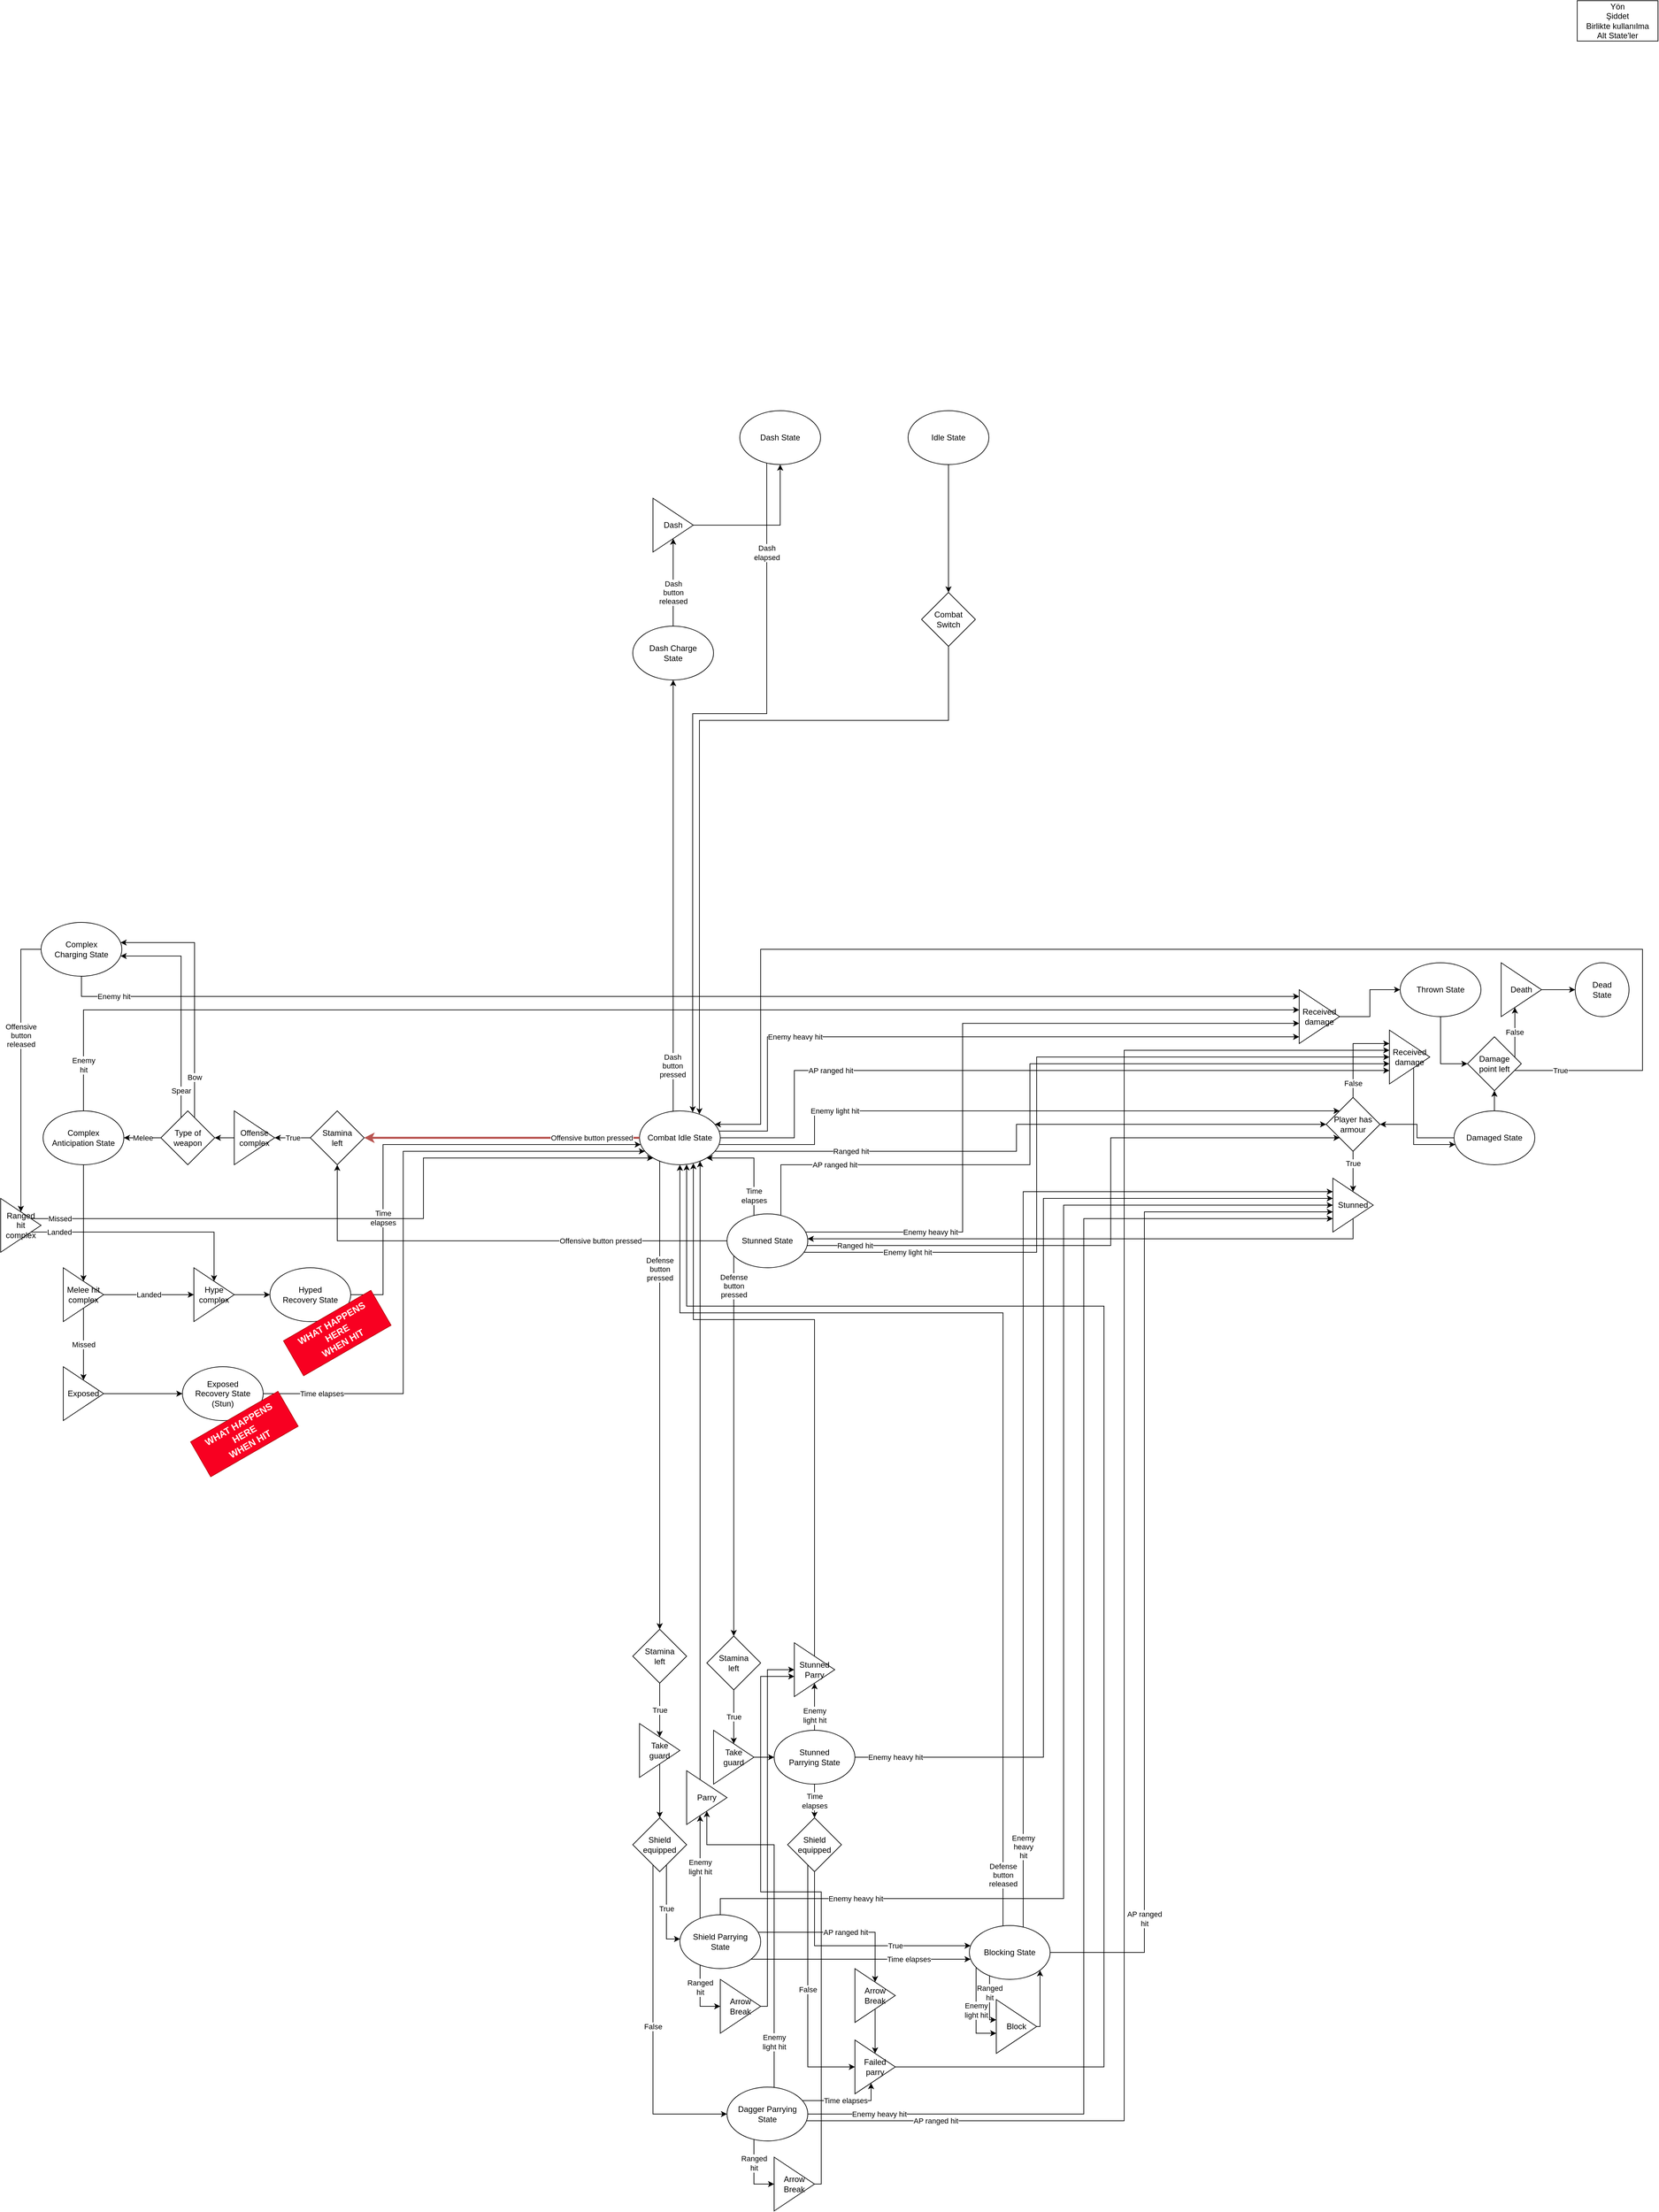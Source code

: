 <mxfile version="24.7.6" pages="5">
  <diagram name="Combat" id="Sg0o0Y5YP89zaLpsbl9h">
    <mxGraphModel dx="2220" dy="1966" grid="1" gridSize="10" guides="1" tooltips="1" connect="1" arrows="1" fold="1" page="1" pageScale="1" pageWidth="827" pageHeight="1169" math="0" shadow="0">
      <root>
        <mxCell id="0" />
        <mxCell id="1" parent="0" />
        <mxCell id="FNa8MZJIXhzNj8pGjbvA-7" value="Enemy light hit" style="edgeStyle=orthogonalEdgeStyle;rounded=0;orthogonalLoop=1;jettySize=auto;html=1;" parent="1" source="FNa8MZJIXhzNj8pGjbvA-1" target="FNa8MZJIXhzNj8pGjbvA-5" edge="1">
          <mxGeometry x="-0.543" relative="1" as="geometry">
            <mxPoint x="361" y="520.0" as="sourcePoint" />
            <Array as="points">
              <mxPoint x="401" y="530" />
              <mxPoint x="401" y="480" />
            </Array>
            <mxPoint as="offset" />
          </mxGeometry>
        </mxCell>
        <mxCell id="FNa8MZJIXhzNj8pGjbvA-67" value="&lt;div&gt;Defense&lt;/div&gt;&lt;div&gt;button&lt;/div&gt;&lt;div&gt;pressed&lt;br&gt;&lt;/div&gt;" style="edgeStyle=orthogonalEdgeStyle;rounded=0;orthogonalLoop=1;jettySize=auto;html=1;" parent="1" source="FNa8MZJIXhzNj8pGjbvA-1" target="jO8slK60nUeiRRUslxMF-1" edge="1">
          <mxGeometry x="-0.538" relative="1" as="geometry">
            <Array as="points">
              <mxPoint x="171" y="900" />
              <mxPoint x="171" y="900" />
            </Array>
            <mxPoint as="offset" />
          </mxGeometry>
        </mxCell>
        <mxCell id="FNa8MZJIXhzNj8pGjbvA-69" value="Enemy heavy hit" style="edgeStyle=orthogonalEdgeStyle;rounded=0;orthogonalLoop=1;jettySize=auto;html=1;" parent="1" source="FNa8MZJIXhzNj8pGjbvA-1" target="FNa8MZJIXhzNj8pGjbvA-28" edge="1">
          <mxGeometry x="-0.496" relative="1" as="geometry">
            <Array as="points">
              <mxPoint x="331" y="510" />
              <mxPoint x="331" y="370" />
            </Array>
            <mxPoint as="offset" />
          </mxGeometry>
        </mxCell>
        <mxCell id="FNa8MZJIXhzNj8pGjbvA-112" value="AP ranged hit" style="edgeStyle=orthogonalEdgeStyle;rounded=0;orthogonalLoop=1;jettySize=auto;html=1;" parent="1" source="FNa8MZJIXhzNj8pGjbvA-1" target="FNa8MZJIXhzNj8pGjbvA-17" edge="1">
          <mxGeometry x="-0.518" relative="1" as="geometry">
            <Array as="points">
              <mxPoint x="371" y="520" />
              <mxPoint x="371" y="420" />
            </Array>
            <mxPoint as="offset" />
          </mxGeometry>
        </mxCell>
        <mxCell id="FNa8MZJIXhzNj8pGjbvA-113" value="Ranged hit" style="edgeStyle=orthogonalEdgeStyle;rounded=0;orthogonalLoop=1;jettySize=auto;html=1;" parent="1" source="FNa8MZJIXhzNj8pGjbvA-1" target="FNa8MZJIXhzNj8pGjbvA-5" edge="1">
          <mxGeometry x="-0.573" relative="1" as="geometry">
            <Array as="points">
              <mxPoint x="701" y="540" />
              <mxPoint x="701" y="500" />
            </Array>
            <mxPoint as="offset" />
          </mxGeometry>
        </mxCell>
        <mxCell id="zLC3sHKbw8fSgnj67I5I-63" value="Dash&lt;br&gt;button&lt;br&gt;released" style="edgeStyle=orthogonalEdgeStyle;rounded=0;orthogonalLoop=1;jettySize=auto;html=1;" parent="1" source="zLC3sHKbw8fSgnj67I5I-65" target="zLC3sHKbw8fSgnj67I5I-62" edge="1">
          <mxGeometry x="-0.231" relative="1" as="geometry">
            <mxPoint as="offset" />
          </mxGeometry>
        </mxCell>
        <mxCell id="FNa8MZJIXhzNj8pGjbvA-1" value="Combat Idle State" style="ellipse;whiteSpace=wrap;html=1;" parent="1" vertex="1">
          <mxGeometry x="141" y="480" width="120" height="80" as="geometry" />
        </mxCell>
        <mxCell id="FNa8MZJIXhzNj8pGjbvA-34" value="&lt;div&gt;Time&lt;/div&gt;&lt;div&gt;elapses&lt;br&gt;&lt;/div&gt;" style="edgeStyle=orthogonalEdgeStyle;rounded=0;orthogonalLoop=1;jettySize=auto;html=1;" parent="1" source="FNa8MZJIXhzNj8pGjbvA-2" target="FNa8MZJIXhzNj8pGjbvA-1" edge="1">
          <mxGeometry x="-0.629" relative="1" as="geometry">
            <Array as="points">
              <mxPoint x="311" y="550" />
            </Array>
            <mxPoint as="offset" />
          </mxGeometry>
        </mxCell>
        <mxCell id="FNa8MZJIXhzNj8pGjbvA-64" value="Enemy light hit" style="edgeStyle=orthogonalEdgeStyle;rounded=0;orthogonalLoop=1;jettySize=auto;html=1;" parent="1" source="FNa8MZJIXhzNj8pGjbvA-2" target="FNa8MZJIXhzNj8pGjbvA-17" edge="1">
          <mxGeometry x="-0.735" relative="1" as="geometry">
            <Array as="points">
              <mxPoint x="731" y="690" />
              <mxPoint x="731" y="400" />
            </Array>
            <mxPoint as="offset" />
          </mxGeometry>
        </mxCell>
        <mxCell id="FNa8MZJIXhzNj8pGjbvA-70" value="Enemy heavy hit" style="edgeStyle=orthogonalEdgeStyle;rounded=0;orthogonalLoop=1;jettySize=auto;html=1;" parent="1" source="FNa8MZJIXhzNj8pGjbvA-2" target="FNa8MZJIXhzNj8pGjbvA-28" edge="1">
          <mxGeometry x="-0.645" relative="1" as="geometry">
            <Array as="points">
              <mxPoint x="621" y="660" />
              <mxPoint x="621" y="350" />
            </Array>
            <mxPoint as="offset" />
          </mxGeometry>
        </mxCell>
        <mxCell id="FNa8MZJIXhzNj8pGjbvA-124" value="AP ranged hit" style="edgeStyle=orthogonalEdgeStyle;rounded=0;orthogonalLoop=1;jettySize=auto;html=1;" parent="1" source="FNa8MZJIXhzNj8pGjbvA-2" target="FNa8MZJIXhzNj8pGjbvA-17" edge="1">
          <mxGeometry x="-0.725" relative="1" as="geometry">
            <Array as="points">
              <mxPoint x="351" y="560" />
              <mxPoint x="721" y="560" />
              <mxPoint x="721" y="410" />
            </Array>
            <mxPoint as="offset" />
          </mxGeometry>
        </mxCell>
        <mxCell id="FNa8MZJIXhzNj8pGjbvA-128" value="&lt;div&gt;Defense&lt;/div&gt;&lt;div&gt;button&lt;/div&gt;&lt;div&gt;pressed&lt;br&gt;&lt;/div&gt;" style="edgeStyle=orthogonalEdgeStyle;rounded=0;orthogonalLoop=1;jettySize=auto;html=1;" parent="1" source="FNa8MZJIXhzNj8pGjbvA-2" target="FNa8MZJIXhzNj8pGjbvA-76" edge="1">
          <mxGeometry x="-0.841" relative="1" as="geometry">
            <Array as="points">
              <mxPoint x="281" y="840" />
              <mxPoint x="281" y="840" />
            </Array>
            <mxPoint as="offset" />
          </mxGeometry>
        </mxCell>
        <mxCell id="zLC3sHKbw8fSgnj67I5I-73" value="Offensive button pressed" style="edgeStyle=orthogonalEdgeStyle;rounded=0;orthogonalLoop=1;jettySize=auto;html=1;" parent="1" source="FNa8MZJIXhzNj8pGjbvA-2" target="zLC3sHKbw8fSgnj67I5I-74" edge="1">
          <mxGeometry x="-0.456" relative="1" as="geometry">
            <mxPoint as="offset" />
          </mxGeometry>
        </mxCell>
        <mxCell id="FNa8MZJIXhzNj8pGjbvA-2" value="Stunned State" style="ellipse;whiteSpace=wrap;html=1;" parent="1" vertex="1">
          <mxGeometry x="271" y="633" width="120" height="80" as="geometry" />
        </mxCell>
        <mxCell id="FNa8MZJIXhzNj8pGjbvA-18" value="False" style="edgeStyle=orthogonalEdgeStyle;rounded=0;orthogonalLoop=1;jettySize=auto;html=1;" parent="1" source="FNa8MZJIXhzNj8pGjbvA-5" target="FNa8MZJIXhzNj8pGjbvA-17" edge="1">
          <mxGeometry x="-0.677" relative="1" as="geometry">
            <Array as="points">
              <mxPoint x="1201" y="380" />
            </Array>
            <mxPoint as="offset" />
          </mxGeometry>
        </mxCell>
        <mxCell id="FNa8MZJIXhzNj8pGjbvA-86" value="True" style="edgeStyle=orthogonalEdgeStyle;rounded=0;orthogonalLoop=1;jettySize=auto;html=1;" parent="1" source="FNa8MZJIXhzNj8pGjbvA-5" target="FNa8MZJIXhzNj8pGjbvA-82" edge="1">
          <mxGeometry x="-0.4" relative="1" as="geometry">
            <Array as="points">
              <mxPoint x="1201" y="551" />
              <mxPoint x="1201" y="551" />
            </Array>
            <mxPoint as="offset" />
          </mxGeometry>
        </mxCell>
        <mxCell id="FNa8MZJIXhzNj8pGjbvA-5" value="&lt;div&gt;Player has&lt;/div&gt;&lt;div&gt;armour&lt;br&gt;&lt;/div&gt;" style="rhombus;whiteSpace=wrap;html=1;" parent="1" vertex="1">
          <mxGeometry x="1161" y="460" width="80" height="80" as="geometry" />
        </mxCell>
        <mxCell id="FNa8MZJIXhzNj8pGjbvA-42" value="" style="edgeStyle=orthogonalEdgeStyle;rounded=0;orthogonalLoop=1;jettySize=auto;html=1;" parent="1" source="FNa8MZJIXhzNj8pGjbvA-17" target="FNa8MZJIXhzNj8pGjbvA-40" edge="1">
          <mxGeometry relative="1" as="geometry">
            <Array as="points">
              <mxPoint x="1291" y="530" />
            </Array>
          </mxGeometry>
        </mxCell>
        <mxCell id="FNa8MZJIXhzNj8pGjbvA-17" value="&lt;div&gt;Received&lt;/div&gt;&lt;div&gt;damage&lt;br&gt;&lt;/div&gt;" style="triangle;whiteSpace=wrap;html=1;" parent="1" vertex="1">
          <mxGeometry x="1255" y="360" width="60" height="80" as="geometry" />
        </mxCell>
        <mxCell id="FNa8MZJIXhzNj8pGjbvA-30" value="" style="edgeStyle=orthogonalEdgeStyle;rounded=0;orthogonalLoop=1;jettySize=auto;html=1;" parent="1" source="FNa8MZJIXhzNj8pGjbvA-28" target="FNa8MZJIXhzNj8pGjbvA-29" edge="1">
          <mxGeometry relative="1" as="geometry" />
        </mxCell>
        <mxCell id="FNa8MZJIXhzNj8pGjbvA-28" value="&lt;div&gt;Received&lt;/div&gt;&lt;div&gt;damage&lt;br&gt;&lt;/div&gt;" style="triangle;whiteSpace=wrap;html=1;" parent="1" vertex="1">
          <mxGeometry x="1121" y="300" width="60" height="80" as="geometry" />
        </mxCell>
        <mxCell id="FNa8MZJIXhzNj8pGjbvA-90" style="edgeStyle=orthogonalEdgeStyle;rounded=0;orthogonalLoop=1;jettySize=auto;html=1;entryX=0;entryY=0.5;entryDx=0;entryDy=0;" parent="1" source="FNa8MZJIXhzNj8pGjbvA-29" target="FNa8MZJIXhzNj8pGjbvA-89" edge="1">
          <mxGeometry relative="1" as="geometry" />
        </mxCell>
        <mxCell id="FNa8MZJIXhzNj8pGjbvA-29" value="Thrown State" style="ellipse;whiteSpace=wrap;html=1;" parent="1" vertex="1">
          <mxGeometry x="1271" y="260" width="120" height="80" as="geometry" />
        </mxCell>
        <mxCell id="FNa8MZJIXhzNj8pGjbvA-35" value="&lt;div&gt;Yön&lt;/div&gt;&lt;div&gt;Şiddet&lt;/div&gt;&lt;div&gt;Birlikte kullanılma&lt;/div&gt;&lt;div&gt;Alt State&#39;ler&lt;/div&gt;" style="rounded=0;whiteSpace=wrap;html=1;" parent="1" vertex="1">
          <mxGeometry x="1534" y="-1169" width="120" height="60" as="geometry" />
        </mxCell>
        <mxCell id="FNa8MZJIXhzNj8pGjbvA-91" value="" style="edgeStyle=orthogonalEdgeStyle;rounded=0;orthogonalLoop=1;jettySize=auto;html=1;" parent="1" source="FNa8MZJIXhzNj8pGjbvA-40" target="FNa8MZJIXhzNj8pGjbvA-89" edge="1">
          <mxGeometry relative="1" as="geometry">
            <Array as="points">
              <mxPoint x="1411" y="471" />
              <mxPoint x="1411" y="471" />
            </Array>
          </mxGeometry>
        </mxCell>
        <mxCell id="h_dbSmkGS52-8qE4omnh-5" value="" style="edgeStyle=orthogonalEdgeStyle;rounded=0;orthogonalLoop=1;jettySize=auto;html=1;" parent="1" source="FNa8MZJIXhzNj8pGjbvA-40" target="FNa8MZJIXhzNj8pGjbvA-5" edge="1">
          <mxGeometry relative="1" as="geometry" />
        </mxCell>
        <mxCell id="FNa8MZJIXhzNj8pGjbvA-40" value="Damaged State" style="ellipse;whiteSpace=wrap;html=1;" parent="1" vertex="1">
          <mxGeometry x="1351" y="480" width="120" height="80" as="geometry" />
        </mxCell>
        <mxCell id="FNa8MZJIXhzNj8pGjbvA-59" value="&lt;div&gt;Enemy&lt;/div&gt;&lt;div&gt;light hit&lt;br&gt;&lt;/div&gt;" style="edgeStyle=orthogonalEdgeStyle;rounded=0;orthogonalLoop=1;jettySize=auto;html=1;" parent="1" source="FNa8MZJIXhzNj8pGjbvA-51" target="FNa8MZJIXhzNj8pGjbvA-58" edge="1">
          <mxGeometry x="-0.368" relative="1" as="geometry">
            <Array as="points">
              <mxPoint x="401" y="1311" />
              <mxPoint x="401" y="1311" />
            </Array>
            <mxPoint as="offset" />
          </mxGeometry>
        </mxCell>
        <mxCell id="FNa8MZJIXhzNj8pGjbvA-81" value="Enemy heavy hit" style="edgeStyle=orthogonalEdgeStyle;rounded=0;orthogonalLoop=1;jettySize=auto;html=1;" parent="1" source="FNa8MZJIXhzNj8pGjbvA-51" target="FNa8MZJIXhzNj8pGjbvA-82" edge="1">
          <mxGeometry x="-0.922" relative="1" as="geometry">
            <mxPoint x="971.004" y="707.654" as="sourcePoint" />
            <mxPoint x="389.747" y="681.034" as="targetPoint" />
            <Array as="points">
              <mxPoint x="741" y="1440" />
              <mxPoint x="741" y="610" />
            </Array>
            <mxPoint as="offset" />
          </mxGeometry>
        </mxCell>
        <mxCell id="FNa8MZJIXhzNj8pGjbvA-127" value="&lt;div&gt;Time&lt;/div&gt;&lt;div&gt;elapses&lt;br&gt;&lt;/div&gt;" style="edgeStyle=orthogonalEdgeStyle;rounded=0;orthogonalLoop=1;jettySize=auto;html=1;" parent="1" source="FNa8MZJIXhzNj8pGjbvA-51" target="ANnLXyQFbHI0AxwtFjXk-1" edge="1">
          <mxGeometry relative="1" as="geometry">
            <Array as="points" />
          </mxGeometry>
        </mxCell>
        <mxCell id="FNa8MZJIXhzNj8pGjbvA-51" value="&lt;div&gt;Stunned&lt;/div&gt;&lt;div&gt;Parrying State&lt;br&gt;&lt;/div&gt;" style="ellipse;whiteSpace=wrap;html=1;" parent="1" vertex="1">
          <mxGeometry x="341" y="1400" width="120" height="80" as="geometry" />
        </mxCell>
        <mxCell id="FNa8MZJIXhzNj8pGjbvA-125" style="edgeStyle=orthogonalEdgeStyle;rounded=0;orthogonalLoop=1;jettySize=auto;html=1;" parent="1" source="FNa8MZJIXhzNj8pGjbvA-58" target="FNa8MZJIXhzNj8pGjbvA-1" edge="1">
          <mxGeometry relative="1" as="geometry">
            <Array as="points">
              <mxPoint x="401" y="790" />
              <mxPoint x="221" y="790" />
            </Array>
          </mxGeometry>
        </mxCell>
        <mxCell id="FNa8MZJIXhzNj8pGjbvA-58" value="&lt;div&gt;Stunned&lt;/div&gt;&lt;div&gt;Parry&lt;br&gt;&lt;/div&gt;" style="triangle;whiteSpace=wrap;html=1;" parent="1" vertex="1">
          <mxGeometry x="371" y="1270" width="60" height="80" as="geometry" />
        </mxCell>
        <mxCell id="jO8slK60nUeiRRUslxMF-10" value="Enemy&lt;br&gt;light hit" style="edgeStyle=orthogonalEdgeStyle;rounded=0;orthogonalLoop=1;jettySize=auto;html=1;" parent="1" source="FNa8MZJIXhzNj8pGjbvA-65" target="jO8slK60nUeiRRUslxMF-8" edge="1">
          <mxGeometry relative="1" as="geometry">
            <Array as="points">
              <mxPoint x="231" y="1600" />
              <mxPoint x="231" y="1600" />
            </Array>
          </mxGeometry>
        </mxCell>
        <mxCell id="jO8slK60nUeiRRUslxMF-12" value="Enemy heavy hit" style="edgeStyle=orthogonalEdgeStyle;rounded=0;orthogonalLoop=1;jettySize=auto;html=1;" parent="1" source="FNa8MZJIXhzNj8pGjbvA-65" target="FNa8MZJIXhzNj8pGjbvA-82" edge="1">
          <mxGeometry x="-0.771" relative="1" as="geometry">
            <Array as="points">
              <mxPoint x="261" y="1650" />
              <mxPoint x="771" y="1650" />
              <mxPoint x="771" y="620" />
            </Array>
            <mxPoint as="offset" />
          </mxGeometry>
        </mxCell>
        <mxCell id="jO8slK60nUeiRRUslxMF-15" value="Ranged&lt;br&gt;hit" style="edgeStyle=orthogonalEdgeStyle;rounded=0;orthogonalLoop=1;jettySize=auto;html=1;" parent="1" source="FNa8MZJIXhzNj8pGjbvA-65" target="jO8slK60nUeiRRUslxMF-14" edge="1">
          <mxGeometry x="-0.278" relative="1" as="geometry">
            <Array as="points">
              <mxPoint x="231" y="1810" />
            </Array>
            <mxPoint as="offset" />
          </mxGeometry>
        </mxCell>
        <mxCell id="GbQXxFKJjb8mTlw9V57d-25" value="AP ranged hit" style="edgeStyle=orthogonalEdgeStyle;rounded=0;orthogonalLoop=1;jettySize=auto;html=1;" parent="1" source="FNa8MZJIXhzNj8pGjbvA-65" target="GbQXxFKJjb8mTlw9V57d-24" edge="1">
          <mxGeometry x="0.044" relative="1" as="geometry">
            <Array as="points">
              <mxPoint x="491" y="1700" />
            </Array>
            <mxPoint as="offset" />
          </mxGeometry>
        </mxCell>
        <mxCell id="FNa8MZJIXhzNj8pGjbvA-65" value="&lt;div&gt;Shield Parrying&lt;/div&gt;&lt;div&gt;State&lt;br&gt;&lt;/div&gt;" style="ellipse;whiteSpace=wrap;html=1;" parent="1" vertex="1">
          <mxGeometry x="201" y="1674" width="120" height="80" as="geometry" />
        </mxCell>
        <mxCell id="FNa8MZJIXhzNj8pGjbvA-116" value="&lt;div&gt;Defense&lt;/div&gt;&lt;div&gt;button&lt;/div&gt;&lt;div&gt;released&lt;br&gt;&lt;/div&gt;" style="edgeStyle=orthogonalEdgeStyle;rounded=0;orthogonalLoop=1;jettySize=auto;html=1;" parent="1" source="FNa8MZJIXhzNj8pGjbvA-72" target="FNa8MZJIXhzNj8pGjbvA-1" edge="1">
          <mxGeometry x="-0.906" relative="1" as="geometry">
            <Array as="points">
              <mxPoint x="681" y="780" />
              <mxPoint x="201" y="780" />
            </Array>
            <mxPoint as="offset" />
          </mxGeometry>
        </mxCell>
        <mxCell id="FNa8MZJIXhzNj8pGjbvA-130" value="Enemy&lt;br&gt;heavy&lt;br&gt;hit" style="edgeStyle=orthogonalEdgeStyle;rounded=0;orthogonalLoop=1;jettySize=auto;html=1;" parent="1" source="FNa8MZJIXhzNj8pGjbvA-72" target="FNa8MZJIXhzNj8pGjbvA-82" edge="1">
          <mxGeometry x="-0.847" relative="1" as="geometry">
            <Array as="points">
              <mxPoint x="711" y="600" />
            </Array>
            <mxPoint as="offset" />
          </mxGeometry>
        </mxCell>
        <mxCell id="GbQXxFKJjb8mTlw9V57d-23" value="Enemy&lt;br&gt;light hit" style="edgeStyle=orthogonalEdgeStyle;rounded=0;orthogonalLoop=1;jettySize=auto;html=1;" parent="1" source="FNa8MZJIXhzNj8pGjbvA-72" target="jO8slK60nUeiRRUslxMF-19" edge="1">
          <mxGeometry relative="1" as="geometry">
            <Array as="points">
              <mxPoint x="641" y="1850" />
            </Array>
          </mxGeometry>
        </mxCell>
        <mxCell id="GbQXxFKJjb8mTlw9V57d-27" value="AP ranged&lt;br&gt;hit" style="edgeStyle=orthogonalEdgeStyle;rounded=0;orthogonalLoop=1;jettySize=auto;html=1;" parent="1" source="FNa8MZJIXhzNj8pGjbvA-72" target="FNa8MZJIXhzNj8pGjbvA-82" edge="1">
          <mxGeometry x="-0.75" relative="1" as="geometry">
            <Array as="points">
              <mxPoint x="891" y="1730" />
              <mxPoint x="891" y="630" />
            </Array>
            <mxPoint as="offset" />
          </mxGeometry>
        </mxCell>
        <mxCell id="FNa8MZJIXhzNj8pGjbvA-72" value="Blocking State" style="ellipse;whiteSpace=wrap;html=1;" parent="1" vertex="1">
          <mxGeometry x="631" y="1690" width="120" height="80" as="geometry" />
        </mxCell>
        <mxCell id="GbQXxFKJjb8mTlw9V57d-20" value="True" style="edgeStyle=orthogonalEdgeStyle;rounded=0;orthogonalLoop=1;jettySize=auto;html=1;" parent="1" source="FNa8MZJIXhzNj8pGjbvA-76" target="GbQXxFKJjb8mTlw9V57d-19" edge="1">
          <mxGeometry relative="1" as="geometry" />
        </mxCell>
        <mxCell id="FNa8MZJIXhzNj8pGjbvA-76" value="&lt;div&gt;Stamina&lt;/div&gt;&lt;div&gt;left&lt;br&gt;&lt;/div&gt;" style="rhombus;whiteSpace=wrap;html=1;" parent="1" vertex="1">
          <mxGeometry x="241" y="1260" width="80" height="80" as="geometry" />
        </mxCell>
        <mxCell id="FNa8MZJIXhzNj8pGjbvA-107" style="edgeStyle=orthogonalEdgeStyle;rounded=0;orthogonalLoop=1;jettySize=auto;html=1;" parent="1" source="FNa8MZJIXhzNj8pGjbvA-82" target="FNa8MZJIXhzNj8pGjbvA-2" edge="1">
          <mxGeometry relative="1" as="geometry">
            <Array as="points">
              <mxPoint x="751" y="670" />
              <mxPoint x="751" y="670" />
            </Array>
          </mxGeometry>
        </mxCell>
        <mxCell id="FNa8MZJIXhzNj8pGjbvA-82" value="Stunned" style="triangle;whiteSpace=wrap;html=1;" parent="1" vertex="1">
          <mxGeometry x="1171" y="580" width="60" height="80" as="geometry" />
        </mxCell>
        <mxCell id="FNa8MZJIXhzNj8pGjbvA-93" value="True" style="edgeStyle=orthogonalEdgeStyle;rounded=0;orthogonalLoop=1;jettySize=auto;html=1;" parent="1" source="FNa8MZJIXhzNj8pGjbvA-89" target="FNa8MZJIXhzNj8pGjbvA-1" edge="1">
          <mxGeometry x="-0.933" relative="1" as="geometry">
            <Array as="points">
              <mxPoint x="1631" y="420" />
              <mxPoint x="1631" y="240" />
              <mxPoint x="321" y="240" />
              <mxPoint x="321" y="500" />
            </Array>
            <mxPoint as="offset" />
          </mxGeometry>
        </mxCell>
        <mxCell id="FNa8MZJIXhzNj8pGjbvA-96" value="" style="edgeStyle=orthogonalEdgeStyle;rounded=0;orthogonalLoop=1;jettySize=auto;html=1;" parent="1" source="GbQXxFKJjb8mTlw9V57d-10" target="FNa8MZJIXhzNj8pGjbvA-110" edge="1">
          <mxGeometry relative="1" as="geometry">
            <mxPoint x="1501.059" y="339.961" as="targetPoint" />
            <Array as="points">
              <mxPoint x="1441" y="300" />
            </Array>
          </mxGeometry>
        </mxCell>
        <mxCell id="FNa8MZJIXhzNj8pGjbvA-89" value="&lt;div&gt;Damage&lt;/div&gt;&lt;div&gt;point left&lt;br&gt;&lt;/div&gt;" style="rhombus;whiteSpace=wrap;html=1;" parent="1" vertex="1">
          <mxGeometry x="1371" y="370" width="80" height="80" as="geometry" />
        </mxCell>
        <mxCell id="FNa8MZJIXhzNj8pGjbvA-110" value="Dead&lt;br&gt;State" style="ellipse;whiteSpace=wrap;html=1;aspect=fixed;" parent="1" vertex="1">
          <mxGeometry x="1531" y="260" width="80" height="80" as="geometry" />
        </mxCell>
        <mxCell id="FNa8MZJIXhzNj8pGjbvA-121" value="Ranged hit" style="edgeStyle=orthogonalEdgeStyle;rounded=0;orthogonalLoop=1;jettySize=auto;html=1;" parent="1" source="FNa8MZJIXhzNj8pGjbvA-2" target="FNa8MZJIXhzNj8pGjbvA-5" edge="1">
          <mxGeometry x="-0.851" relative="1" as="geometry">
            <Array as="points">
              <mxPoint x="841" y="680" />
              <mxPoint x="841" y="520" />
            </Array>
            <mxPoint as="offset" />
          </mxGeometry>
        </mxCell>
        <mxCell id="FNa8MZJIXhzNj8pGjbvA-132" value="True" style="edgeStyle=orthogonalEdgeStyle;rounded=0;orthogonalLoop=1;jettySize=auto;html=1;" parent="1" source="FNa8MZJIXhzNj8pGjbvA-131" target="FNa8MZJIXhzNj8pGjbvA-65" edge="1">
          <mxGeometry relative="1" as="geometry">
            <Array as="points">
              <mxPoint x="181" y="1710" />
            </Array>
          </mxGeometry>
        </mxCell>
        <mxCell id="FNa8MZJIXhzNj8pGjbvA-134" value="False" style="edgeStyle=orthogonalEdgeStyle;rounded=0;orthogonalLoop=1;jettySize=auto;html=1;" parent="1" source="FNa8MZJIXhzNj8pGjbvA-131" target="FNa8MZJIXhzNj8pGjbvA-133" edge="1">
          <mxGeometry relative="1" as="geometry">
            <Array as="points">
              <mxPoint x="161" y="1970" />
            </Array>
          </mxGeometry>
        </mxCell>
        <mxCell id="FNa8MZJIXhzNj8pGjbvA-131" value="&lt;div&gt;Shield&lt;/div&gt;&lt;div&gt;equipped&lt;br&gt;&lt;/div&gt;" style="rhombus;whiteSpace=wrap;html=1;" parent="1" vertex="1">
          <mxGeometry x="131" y="1530" width="80" height="80" as="geometry" />
        </mxCell>
        <mxCell id="jO8slK60nUeiRRUslxMF-11" value="Enemy&lt;br&gt;light hit" style="edgeStyle=orthogonalEdgeStyle;rounded=0;orthogonalLoop=1;jettySize=auto;html=1;" parent="1" source="FNa8MZJIXhzNj8pGjbvA-133" target="jO8slK60nUeiRRUslxMF-8" edge="1">
          <mxGeometry x="-0.733" relative="1" as="geometry">
            <Array as="points">
              <mxPoint x="341" y="1570" />
              <mxPoint x="241" y="1570" />
            </Array>
            <mxPoint as="offset" />
          </mxGeometry>
        </mxCell>
        <mxCell id="jO8slK60nUeiRRUslxMF-13" value="Enemy heavy hit" style="edgeStyle=orthogonalEdgeStyle;rounded=0;orthogonalLoop=1;jettySize=auto;html=1;" parent="1" source="FNa8MZJIXhzNj8pGjbvA-133" target="FNa8MZJIXhzNj8pGjbvA-82" edge="1">
          <mxGeometry x="-0.9" relative="1" as="geometry">
            <Array as="points">
              <mxPoint x="801" y="1970" />
              <mxPoint x="801" y="640" />
            </Array>
            <mxPoint as="offset" />
          </mxGeometry>
        </mxCell>
        <mxCell id="GbQXxFKJjb8mTlw9V57d-15" value="Time elapses" style="edgeStyle=orthogonalEdgeStyle;rounded=0;orthogonalLoop=1;jettySize=auto;html=1;" parent="1" source="FNa8MZJIXhzNj8pGjbvA-133" target="GbQXxFKJjb8mTlw9V57d-13" edge="1">
          <mxGeometry relative="1" as="geometry">
            <Array as="points">
              <mxPoint x="485" y="1950" />
            </Array>
          </mxGeometry>
        </mxCell>
        <mxCell id="GbQXxFKJjb8mTlw9V57d-18" value="AP ranged hit" style="edgeStyle=orthogonalEdgeStyle;rounded=0;orthogonalLoop=1;jettySize=auto;html=1;" parent="1" source="FNa8MZJIXhzNj8pGjbvA-133" target="FNa8MZJIXhzNj8pGjbvA-17" edge="1">
          <mxGeometry x="-0.844" relative="1" as="geometry">
            <Array as="points">
              <mxPoint x="861" y="1980" />
              <mxPoint x="861" y="390" />
            </Array>
            <mxPoint as="offset" />
          </mxGeometry>
        </mxCell>
        <mxCell id="FNa8MZJIXhzNj8pGjbvA-133" value="&lt;div&gt;Dagger Parrying&lt;/div&gt;&lt;div&gt;State&lt;br&gt;&lt;/div&gt;" style="ellipse;whiteSpace=wrap;html=1;" parent="1" vertex="1">
          <mxGeometry x="271" y="1930" width="120" height="80" as="geometry" />
        </mxCell>
        <mxCell id="jO8slK60nUeiRRUslxMF-7" value="True" style="edgeStyle=orthogonalEdgeStyle;rounded=0;orthogonalLoop=1;jettySize=auto;html=1;" parent="1" source="ANnLXyQFbHI0AxwtFjXk-1" target="FNa8MZJIXhzNj8pGjbvA-72" edge="1">
          <mxGeometry x="0.345" relative="1" as="geometry">
            <mxPoint x="455" y="1700" as="targetPoint" />
            <Array as="points">
              <mxPoint x="401" y="1720" />
            </Array>
            <mxPoint as="offset" />
          </mxGeometry>
        </mxCell>
        <mxCell id="GbQXxFKJjb8mTlw9V57d-14" value="False" style="edgeStyle=orthogonalEdgeStyle;rounded=0;orthogonalLoop=1;jettySize=auto;html=1;" parent="1" source="ANnLXyQFbHI0AxwtFjXk-1" target="GbQXxFKJjb8mTlw9V57d-13" edge="1">
          <mxGeometry relative="1" as="geometry">
            <Array as="points">
              <mxPoint x="391" y="1900" />
            </Array>
          </mxGeometry>
        </mxCell>
        <mxCell id="ANnLXyQFbHI0AxwtFjXk-1" value="&lt;div&gt;Shield&lt;/div&gt;&lt;div&gt;equipped&lt;br&gt;&lt;/div&gt;" style="rhombus;whiteSpace=wrap;html=1;" parent="1" vertex="1">
          <mxGeometry x="361" y="1530" width="80" height="80" as="geometry" />
        </mxCell>
        <mxCell id="GbQXxFKJjb8mTlw9V57d-8" value="True" style="edgeStyle=orthogonalEdgeStyle;rounded=0;orthogonalLoop=1;jettySize=auto;html=1;" parent="1" source="jO8slK60nUeiRRUslxMF-1" target="GbQXxFKJjb8mTlw9V57d-7" edge="1">
          <mxGeometry relative="1" as="geometry" />
        </mxCell>
        <mxCell id="jO8slK60nUeiRRUslxMF-1" value="&lt;div&gt;Stamina&lt;/div&gt;&lt;div&gt;left&lt;br&gt;&lt;/div&gt;" style="rhombus;whiteSpace=wrap;html=1;" parent="1" vertex="1">
          <mxGeometry x="131" y="1250" width="80" height="80" as="geometry" />
        </mxCell>
        <mxCell id="jO8slK60nUeiRRUslxMF-4" value="Time elapses" style="edgeStyle=orthogonalEdgeStyle;rounded=0;orthogonalLoop=1;jettySize=auto;html=1;" parent="1" source="FNa8MZJIXhzNj8pGjbvA-65" target="FNa8MZJIXhzNj8pGjbvA-72" edge="1">
          <mxGeometry x="0.437" relative="1" as="geometry">
            <mxPoint x="321" y="1714" as="sourcePoint" />
            <mxPoint x="455" y="1714" as="targetPoint" />
            <Array as="points">
              <mxPoint x="401" y="1740" />
              <mxPoint x="401" y="1740" />
            </Array>
            <mxPoint as="offset" />
          </mxGeometry>
        </mxCell>
        <mxCell id="jO8slK60nUeiRRUslxMF-9" style="edgeStyle=orthogonalEdgeStyle;rounded=0;orthogonalLoop=1;jettySize=auto;html=1;" parent="1" source="jO8slK60nUeiRRUslxMF-8" target="FNa8MZJIXhzNj8pGjbvA-1" edge="1">
          <mxGeometry relative="1" as="geometry">
            <Array as="points">
              <mxPoint x="231" y="1250" />
              <mxPoint x="231" y="1250" />
            </Array>
          </mxGeometry>
        </mxCell>
        <mxCell id="jO8slK60nUeiRRUslxMF-8" value="Parry" style="triangle;whiteSpace=wrap;html=1;" parent="1" vertex="1">
          <mxGeometry x="211" y="1460" width="60" height="80" as="geometry" />
        </mxCell>
        <mxCell id="GbQXxFKJjb8mTlw9V57d-1" style="edgeStyle=orthogonalEdgeStyle;rounded=0;orthogonalLoop=1;jettySize=auto;html=1;" parent="1" source="jO8slK60nUeiRRUslxMF-14" target="FNa8MZJIXhzNj8pGjbvA-58" edge="1">
          <mxGeometry relative="1" as="geometry">
            <Array as="points">
              <mxPoint x="331" y="1810" />
              <mxPoint x="331" y="1310" />
            </Array>
          </mxGeometry>
        </mxCell>
        <mxCell id="jO8slK60nUeiRRUslxMF-14" value="Arrow&lt;br&gt;Break" style="triangle;whiteSpace=wrap;html=1;" parent="1" vertex="1">
          <mxGeometry x="261" y="1770" width="60" height="80" as="geometry" />
        </mxCell>
        <mxCell id="jO8slK60nUeiRRUslxMF-17" value="Ranged&lt;br&gt;hit" style="edgeStyle=orthogonalEdgeStyle;rounded=0;orthogonalLoop=1;jettySize=auto;html=1;" parent="1" source="FNa8MZJIXhzNj8pGjbvA-72" target="jO8slK60nUeiRRUslxMF-19" edge="1">
          <mxGeometry x="-0.327" relative="1" as="geometry">
            <mxPoint x="646" y="1780" as="sourcePoint" />
            <Array as="points">
              <mxPoint x="661" y="1830" />
            </Array>
            <mxPoint as="offset" />
          </mxGeometry>
        </mxCell>
        <mxCell id="jO8slK60nUeiRRUslxMF-18" style="edgeStyle=orthogonalEdgeStyle;rounded=0;orthogonalLoop=1;jettySize=auto;html=1;" parent="1" source="jO8slK60nUeiRRUslxMF-19" target="FNa8MZJIXhzNj8pGjbvA-72" edge="1">
          <mxGeometry relative="1" as="geometry">
            <mxPoint x="736" y="1788" as="targetPoint" />
            <Array as="points">
              <mxPoint x="736" y="1840" />
            </Array>
          </mxGeometry>
        </mxCell>
        <mxCell id="jO8slK60nUeiRRUslxMF-19" value="Block" style="triangle;whiteSpace=wrap;html=1;" parent="1" vertex="1">
          <mxGeometry x="671" y="1800" width="60" height="80" as="geometry" />
        </mxCell>
        <mxCell id="GbQXxFKJjb8mTlw9V57d-3" value="Ranged&lt;br&gt;hit" style="edgeStyle=orthogonalEdgeStyle;rounded=0;orthogonalLoop=1;jettySize=auto;html=1;" parent="1" source="FNa8MZJIXhzNj8pGjbvA-133" target="GbQXxFKJjb8mTlw9V57d-4" edge="1">
          <mxGeometry x="-0.278" relative="1" as="geometry">
            <mxPoint x="291" y="2000" as="sourcePoint" />
            <Array as="points">
              <mxPoint x="311" y="2074" />
            </Array>
            <mxPoint as="offset" />
          </mxGeometry>
        </mxCell>
        <mxCell id="GbQXxFKJjb8mTlw9V57d-5" style="edgeStyle=orthogonalEdgeStyle;rounded=0;orthogonalLoop=1;jettySize=auto;html=1;" parent="1" target="FNa8MZJIXhzNj8pGjbvA-58" edge="1">
          <mxGeometry relative="1" as="geometry">
            <mxPoint x="361" y="2074" as="sourcePoint" />
            <mxPoint x="351" y="1469.814" as="targetPoint" />
            <Array as="points">
              <mxPoint x="411" y="2074" />
              <mxPoint x="411" y="1640" />
              <mxPoint x="321" y="1640" />
              <mxPoint x="321" y="1320" />
            </Array>
          </mxGeometry>
        </mxCell>
        <mxCell id="GbQXxFKJjb8mTlw9V57d-4" value="Arrow&lt;br&gt;Break" style="triangle;whiteSpace=wrap;html=1;" parent="1" vertex="1">
          <mxGeometry x="341" y="2034" width="60" height="80" as="geometry" />
        </mxCell>
        <mxCell id="GbQXxFKJjb8mTlw9V57d-9" value="" style="edgeStyle=orthogonalEdgeStyle;rounded=0;orthogonalLoop=1;jettySize=auto;html=1;" parent="1" source="GbQXxFKJjb8mTlw9V57d-7" target="FNa8MZJIXhzNj8pGjbvA-131" edge="1">
          <mxGeometry relative="1" as="geometry" />
        </mxCell>
        <mxCell id="GbQXxFKJjb8mTlw9V57d-7" value="Take&lt;br&gt;guard" style="triangle;whiteSpace=wrap;html=1;" parent="1" vertex="1">
          <mxGeometry x="141" y="1390" width="60" height="80" as="geometry" />
        </mxCell>
        <mxCell id="GbQXxFKJjb8mTlw9V57d-11" value="False" style="edgeStyle=orthogonalEdgeStyle;rounded=0;orthogonalLoop=1;jettySize=auto;html=1;" parent="1" source="FNa8MZJIXhzNj8pGjbvA-89" target="GbQXxFKJjb8mTlw9V57d-10" edge="1">
          <mxGeometry relative="1" as="geometry">
            <mxPoint x="1531" y="300" as="targetPoint" />
            <Array as="points">
              <mxPoint x="1441" y="340" />
              <mxPoint x="1441" y="340" />
            </Array>
            <mxPoint x="1441" y="400" as="sourcePoint" />
          </mxGeometry>
        </mxCell>
        <mxCell id="GbQXxFKJjb8mTlw9V57d-10" value="Death" style="triangle;whiteSpace=wrap;html=1;" parent="1" vertex="1">
          <mxGeometry x="1421" y="260" width="60" height="80" as="geometry" />
        </mxCell>
        <mxCell id="GbQXxFKJjb8mTlw9V57d-16" style="edgeStyle=orthogonalEdgeStyle;rounded=0;orthogonalLoop=1;jettySize=auto;html=1;" parent="1" source="GbQXxFKJjb8mTlw9V57d-13" target="FNa8MZJIXhzNj8pGjbvA-1" edge="1">
          <mxGeometry relative="1" as="geometry">
            <Array as="points">
              <mxPoint x="831" y="1900" />
              <mxPoint x="831" y="770" />
              <mxPoint x="211" y="770" />
            </Array>
          </mxGeometry>
        </mxCell>
        <mxCell id="GbQXxFKJjb8mTlw9V57d-13" value="Failed&lt;br&gt;parry" style="triangle;whiteSpace=wrap;html=1;" parent="1" vertex="1">
          <mxGeometry x="461" y="1860" width="60" height="80" as="geometry" />
        </mxCell>
        <mxCell id="GbQXxFKJjb8mTlw9V57d-21" value="" style="edgeStyle=orthogonalEdgeStyle;rounded=0;orthogonalLoop=1;jettySize=auto;html=1;" parent="1" source="GbQXxFKJjb8mTlw9V57d-19" target="FNa8MZJIXhzNj8pGjbvA-51" edge="1">
          <mxGeometry relative="1" as="geometry" />
        </mxCell>
        <mxCell id="GbQXxFKJjb8mTlw9V57d-19" value="Take&lt;br&gt;guard" style="triangle;whiteSpace=wrap;html=1;" parent="1" vertex="1">
          <mxGeometry x="251" y="1400" width="60" height="80" as="geometry" />
        </mxCell>
        <mxCell id="GbQXxFKJjb8mTlw9V57d-26" value="" style="edgeStyle=orthogonalEdgeStyle;rounded=0;orthogonalLoop=1;jettySize=auto;html=1;" parent="1" source="GbQXxFKJjb8mTlw9V57d-24" target="GbQXxFKJjb8mTlw9V57d-13" edge="1">
          <mxGeometry relative="1" as="geometry" />
        </mxCell>
        <mxCell id="GbQXxFKJjb8mTlw9V57d-24" value="Arrow&lt;br&gt;Break" style="triangle;whiteSpace=wrap;html=1;" parent="1" vertex="1">
          <mxGeometry x="461" y="1754" width="60" height="80" as="geometry" />
        </mxCell>
        <mxCell id="zLC3sHKbw8fSgnj67I5I-17" value="Melee" style="edgeStyle=orthogonalEdgeStyle;rounded=0;orthogonalLoop=1;jettySize=auto;html=1;" parent="1" source="zLC3sHKbw8fSgnj67I5I-14" target="zLC3sHKbw8fSgnj67I5I-16" edge="1">
          <mxGeometry relative="1" as="geometry" />
        </mxCell>
        <mxCell id="zLC3sHKbw8fSgnj67I5I-53" value="Spear" style="edgeStyle=orthogonalEdgeStyle;rounded=0;orthogonalLoop=1;jettySize=auto;html=1;" parent="1" source="zLC3sHKbw8fSgnj67I5I-14" target="zLC3sHKbw8fSgnj67I5I-52" edge="1">
          <mxGeometry x="-0.757" relative="1" as="geometry">
            <Array as="points">
              <mxPoint x="-540" y="250" />
            </Array>
            <mxPoint as="offset" />
          </mxGeometry>
        </mxCell>
        <mxCell id="zLC3sHKbw8fSgnj67I5I-60" value="Bow" style="edgeStyle=orthogonalEdgeStyle;rounded=0;orthogonalLoop=1;jettySize=auto;html=1;" parent="1" source="zLC3sHKbw8fSgnj67I5I-14" target="zLC3sHKbw8fSgnj67I5I-52" edge="1">
          <mxGeometry x="-0.676" relative="1" as="geometry">
            <Array as="points">
              <mxPoint x="-520" y="230" />
            </Array>
            <mxPoint as="offset" />
          </mxGeometry>
        </mxCell>
        <mxCell id="zLC3sHKbw8fSgnj67I5I-14" value="Type of&lt;br&gt;weapon" style="rhombus;whiteSpace=wrap;html=1;" parent="1" vertex="1">
          <mxGeometry x="-570" y="480" width="80" height="80" as="geometry" />
        </mxCell>
        <mxCell id="zLC3sHKbw8fSgnj67I5I-38" value="" style="edgeStyle=orthogonalEdgeStyle;rounded=0;orthogonalLoop=1;jettySize=auto;html=1;" parent="1" source="zLC3sHKbw8fSgnj67I5I-16" target="zLC3sHKbw8fSgnj67I5I-32" edge="1">
          <mxGeometry relative="1" as="geometry" />
        </mxCell>
        <mxCell id="zLC3sHKbw8fSgnj67I5I-78" value="Enemy&lt;br&gt;hit" style="edgeStyle=orthogonalEdgeStyle;rounded=0;orthogonalLoop=1;jettySize=auto;html=1;" parent="1" source="zLC3sHKbw8fSgnj67I5I-16" target="FNa8MZJIXhzNj8pGjbvA-28" edge="1">
          <mxGeometry x="-0.929" relative="1" as="geometry">
            <Array as="points">
              <mxPoint x="-685" y="330" />
            </Array>
            <mxPoint y="1" as="offset" />
          </mxGeometry>
        </mxCell>
        <mxCell id="zLC3sHKbw8fSgnj67I5I-16" value="Complex&lt;br&gt;Anticipation State" style="ellipse;whiteSpace=wrap;html=1;" parent="1" vertex="1">
          <mxGeometry x="-745" y="480" width="120" height="80" as="geometry" />
        </mxCell>
        <mxCell id="zLC3sHKbw8fSgnj67I5I-41" value="Landed" style="edgeStyle=orthogonalEdgeStyle;rounded=0;orthogonalLoop=1;jettySize=auto;html=1;" parent="1" source="zLC3sHKbw8fSgnj67I5I-32" target="zLC3sHKbw8fSgnj67I5I-40" edge="1">
          <mxGeometry relative="1" as="geometry" />
        </mxCell>
        <mxCell id="zLC3sHKbw8fSgnj67I5I-48" value="Missed" style="edgeStyle=orthogonalEdgeStyle;rounded=0;orthogonalLoop=1;jettySize=auto;html=1;" parent="1" source="zLC3sHKbw8fSgnj67I5I-32" target="zLC3sHKbw8fSgnj67I5I-47" edge="1">
          <mxGeometry relative="1" as="geometry" />
        </mxCell>
        <mxCell id="zLC3sHKbw8fSgnj67I5I-32" value="Melee hit complex" style="triangle;whiteSpace=wrap;html=1;" parent="1" vertex="1">
          <mxGeometry x="-715" y="713" width="60" height="80" as="geometry" />
        </mxCell>
        <mxCell id="zLC3sHKbw8fSgnj67I5I-36" value="Offensive button pressed" style="edgeStyle=orthogonalEdgeStyle;rounded=0;orthogonalLoop=1;jettySize=auto;html=1;fillColor=#f8cecc;strokeColor=#b85450;strokeWidth=3;" parent="1" source="FNa8MZJIXhzNj8pGjbvA-1" target="zLC3sHKbw8fSgnj67I5I-74" edge="1">
          <mxGeometry x="-0.653" relative="1" as="geometry">
            <mxPoint x="141" y="520" as="sourcePoint" />
            <mxPoint x="-183" y="520" as="targetPoint" />
            <mxPoint as="offset" />
          </mxGeometry>
        </mxCell>
        <mxCell id="zLC3sHKbw8fSgnj67I5I-43" value="Time&lt;br&gt;elapses" style="edgeStyle=orthogonalEdgeStyle;rounded=0;orthogonalLoop=1;jettySize=auto;html=1;" parent="1" source="zLC3sHKbw8fSgnj67I5I-39" target="FNa8MZJIXhzNj8pGjbvA-1" edge="1">
          <mxGeometry x="-0.503" relative="1" as="geometry">
            <Array as="points">
              <mxPoint x="-240" y="753" />
              <mxPoint x="-240" y="530" />
            </Array>
            <mxPoint as="offset" />
          </mxGeometry>
        </mxCell>
        <mxCell id="zLC3sHKbw8fSgnj67I5I-39" value="Hyped&lt;br&gt;Recovery State" style="ellipse;whiteSpace=wrap;html=1;" parent="1" vertex="1">
          <mxGeometry x="-408" y="713" width="120" height="80" as="geometry" />
        </mxCell>
        <mxCell id="zLC3sHKbw8fSgnj67I5I-42" value="" style="edgeStyle=orthogonalEdgeStyle;rounded=0;orthogonalLoop=1;jettySize=auto;html=1;" parent="1" source="zLC3sHKbw8fSgnj67I5I-40" target="zLC3sHKbw8fSgnj67I5I-39" edge="1">
          <mxGeometry relative="1" as="geometry" />
        </mxCell>
        <mxCell id="zLC3sHKbw8fSgnj67I5I-40" value="Hype&lt;br&gt;complex" style="triangle;whiteSpace=wrap;html=1;" parent="1" vertex="1">
          <mxGeometry x="-521" y="713" width="60" height="80" as="geometry" />
        </mxCell>
        <mxCell id="zLC3sHKbw8fSgnj67I5I-50" value="" style="edgeStyle=orthogonalEdgeStyle;rounded=0;orthogonalLoop=1;jettySize=auto;html=1;" parent="1" source="zLC3sHKbw8fSgnj67I5I-47" target="zLC3sHKbw8fSgnj67I5I-49" edge="1">
          <mxGeometry relative="1" as="geometry" />
        </mxCell>
        <mxCell id="zLC3sHKbw8fSgnj67I5I-47" value="Exposed" style="triangle;whiteSpace=wrap;html=1;" parent="1" vertex="1">
          <mxGeometry x="-715" y="860" width="60" height="80" as="geometry" />
        </mxCell>
        <mxCell id="zLC3sHKbw8fSgnj67I5I-51" value="Time elapses" style="edgeStyle=orthogonalEdgeStyle;rounded=0;orthogonalLoop=1;jettySize=auto;html=1;" parent="1" source="zLC3sHKbw8fSgnj67I5I-49" target="FNa8MZJIXhzNj8pGjbvA-1" edge="1">
          <mxGeometry x="-0.812" relative="1" as="geometry">
            <Array as="points">
              <mxPoint x="-210" y="900" />
              <mxPoint x="-210" y="540" />
            </Array>
            <mxPoint as="offset" />
          </mxGeometry>
        </mxCell>
        <mxCell id="zLC3sHKbw8fSgnj67I5I-49" value="Exposed&lt;br&gt;Recovery State&lt;br&gt;(Stun)" style="ellipse;whiteSpace=wrap;html=1;" parent="1" vertex="1">
          <mxGeometry x="-538" y="860" width="120" height="80" as="geometry" />
        </mxCell>
        <mxCell id="zLC3sHKbw8fSgnj67I5I-54" value="Offensive&lt;br&gt;button&lt;br&gt;released" style="edgeStyle=orthogonalEdgeStyle;rounded=0;orthogonalLoop=1;jettySize=auto;html=1;" parent="1" source="zLC3sHKbw8fSgnj67I5I-52" target="zLC3sHKbw8fSgnj67I5I-55" edge="1">
          <mxGeometry x="-0.25" relative="1" as="geometry">
            <mxPoint x="-758" y="753" as="targetPoint" />
            <Array as="points">
              <mxPoint x="-778" y="240" />
            </Array>
            <mxPoint as="offset" />
          </mxGeometry>
        </mxCell>
        <mxCell id="zLC3sHKbw8fSgnj67I5I-81" value="Enemy hit" style="edgeStyle=orthogonalEdgeStyle;rounded=0;orthogonalLoop=1;jettySize=auto;html=1;" parent="1" source="zLC3sHKbw8fSgnj67I5I-52" target="FNa8MZJIXhzNj8pGjbvA-28" edge="1">
          <mxGeometry x="-0.915" relative="1" as="geometry">
            <Array as="points">
              <mxPoint x="-688" y="310" />
            </Array>
            <mxPoint as="offset" />
          </mxGeometry>
        </mxCell>
        <mxCell id="zLC3sHKbw8fSgnj67I5I-52" value="Complex&lt;br&gt;Charging State" style="ellipse;whiteSpace=wrap;html=1;" parent="1" vertex="1">
          <mxGeometry x="-748" y="200" width="120" height="80" as="geometry" />
        </mxCell>
        <mxCell id="zLC3sHKbw8fSgnj67I5I-58" value="Landed" style="edgeStyle=orthogonalEdgeStyle;rounded=0;orthogonalLoop=1;jettySize=auto;html=1;" parent="1" source="zLC3sHKbw8fSgnj67I5I-55" target="zLC3sHKbw8fSgnj67I5I-40" edge="1">
          <mxGeometry x="-0.757" relative="1" as="geometry">
            <Array as="points">
              <mxPoint x="-491" y="660" />
            </Array>
            <mxPoint as="offset" />
          </mxGeometry>
        </mxCell>
        <mxCell id="zLC3sHKbw8fSgnj67I5I-59" value="Missed" style="edgeStyle=orthogonalEdgeStyle;rounded=0;orthogonalLoop=1;jettySize=auto;html=1;" parent="1" source="zLC3sHKbw8fSgnj67I5I-55" target="FNa8MZJIXhzNj8pGjbvA-1" edge="1">
          <mxGeometry x="-0.914" relative="1" as="geometry">
            <Array as="points">
              <mxPoint x="-180" y="640" />
              <mxPoint x="-180" y="550" />
            </Array>
            <mxPoint x="-1" as="offset" />
          </mxGeometry>
        </mxCell>
        <mxCell id="zLC3sHKbw8fSgnj67I5I-55" value="Ranged hit complex" style="triangle;whiteSpace=wrap;html=1;" parent="1" vertex="1">
          <mxGeometry x="-808" y="610" width="60" height="80" as="geometry" />
        </mxCell>
        <mxCell id="zLC3sHKbw8fSgnj67I5I-67" value="Dash&lt;br&gt;elapsed" style="edgeStyle=orthogonalEdgeStyle;rounded=0;orthogonalLoop=1;jettySize=auto;html=1;" parent="1" source="zLC3sHKbw8fSgnj67I5I-61" target="FNa8MZJIXhzNj8pGjbvA-1" edge="1">
          <mxGeometry x="-0.754" relative="1" as="geometry">
            <Array as="points">
              <mxPoint x="330" y="-110" />
              <mxPoint x="220" y="-110" />
            </Array>
            <mxPoint y="1" as="offset" />
          </mxGeometry>
        </mxCell>
        <mxCell id="zLC3sHKbw8fSgnj67I5I-61" value="Dash State" style="ellipse;whiteSpace=wrap;html=1;" parent="1" vertex="1">
          <mxGeometry x="290" y="-560" width="120" height="80" as="geometry" />
        </mxCell>
        <mxCell id="zLC3sHKbw8fSgnj67I5I-64" style="edgeStyle=orthogonalEdgeStyle;rounded=0;orthogonalLoop=1;jettySize=auto;html=1;" parent="1" source="zLC3sHKbw8fSgnj67I5I-62" target="zLC3sHKbw8fSgnj67I5I-61" edge="1">
          <mxGeometry relative="1" as="geometry" />
        </mxCell>
        <mxCell id="zLC3sHKbw8fSgnj67I5I-62" value="Dash" style="triangle;whiteSpace=wrap;html=1;" parent="1" vertex="1">
          <mxGeometry x="161" y="-430" width="60" height="80" as="geometry" />
        </mxCell>
        <mxCell id="zLC3sHKbw8fSgnj67I5I-66" value="Dash&lt;br&gt;button&lt;br&gt;pressed" style="edgeStyle=orthogonalEdgeStyle;rounded=0;orthogonalLoop=1;jettySize=auto;html=1;" parent="1" source="FNa8MZJIXhzNj8pGjbvA-1" target="zLC3sHKbw8fSgnj67I5I-65" edge="1">
          <mxGeometry x="-0.788" y="1" relative="1" as="geometry">
            <mxPoint x="201" y="480" as="sourcePoint" />
            <mxPoint x="201" y="-370" as="targetPoint" />
            <Array as="points">
              <mxPoint x="191" y="320" />
              <mxPoint x="191" y="320" />
            </Array>
            <mxPoint as="offset" />
          </mxGeometry>
        </mxCell>
        <mxCell id="zLC3sHKbw8fSgnj67I5I-65" value="Dash Charge&lt;br&gt;State" style="ellipse;whiteSpace=wrap;html=1;" parent="1" vertex="1">
          <mxGeometry x="131" y="-240" width="120" height="80" as="geometry" />
        </mxCell>
        <mxCell id="zLC3sHKbw8fSgnj67I5I-69" style="edgeStyle=orthogonalEdgeStyle;rounded=0;orthogonalLoop=1;jettySize=auto;html=1;" parent="1" source="zLC3sHKbw8fSgnj67I5I-70" target="FNa8MZJIXhzNj8pGjbvA-1" edge="1">
          <mxGeometry relative="1" as="geometry">
            <Array as="points">
              <mxPoint x="600" y="-100" />
              <mxPoint x="230" y="-100" />
            </Array>
          </mxGeometry>
        </mxCell>
        <mxCell id="zLC3sHKbw8fSgnj67I5I-72" style="edgeStyle=orthogonalEdgeStyle;rounded=0;orthogonalLoop=1;jettySize=auto;html=1;" parent="1" source="zLC3sHKbw8fSgnj67I5I-68" target="zLC3sHKbw8fSgnj67I5I-70" edge="1">
          <mxGeometry relative="1" as="geometry" />
        </mxCell>
        <mxCell id="zLC3sHKbw8fSgnj67I5I-68" value="Idle State" style="ellipse;whiteSpace=wrap;html=1;" parent="1" vertex="1">
          <mxGeometry x="540" y="-560" width="120" height="80" as="geometry" />
        </mxCell>
        <mxCell id="zLC3sHKbw8fSgnj67I5I-70" value="Combat&lt;br&gt;Switch" style="rhombus;whiteSpace=wrap;html=1;" parent="1" vertex="1">
          <mxGeometry x="560" y="-290" width="80" height="80" as="geometry" />
        </mxCell>
        <mxCell id="zLC3sHKbw8fSgnj67I5I-76" value="" style="edgeStyle=orthogonalEdgeStyle;rounded=0;orthogonalLoop=1;jettySize=auto;html=1;" parent="1" source="zLC3sHKbw8fSgnj67I5I-35" target="zLC3sHKbw8fSgnj67I5I-14" edge="1">
          <mxGeometry relative="1" as="geometry" />
        </mxCell>
        <mxCell id="zLC3sHKbw8fSgnj67I5I-74" value="Stamina&lt;br&gt;left" style="rhombus;whiteSpace=wrap;html=1;" parent="1" vertex="1">
          <mxGeometry x="-348" y="480" width="80" height="80" as="geometry" />
        </mxCell>
        <mxCell id="zLC3sHKbw8fSgnj67I5I-77" value="True" style="edgeStyle=orthogonalEdgeStyle;rounded=0;orthogonalLoop=1;jettySize=auto;html=1;" parent="1" source="zLC3sHKbw8fSgnj67I5I-74" target="zLC3sHKbw8fSgnj67I5I-35" edge="1">
          <mxGeometry relative="1" as="geometry">
            <mxPoint x="-348" y="520" as="sourcePoint" />
            <mxPoint x="-490" y="520" as="targetPoint" />
          </mxGeometry>
        </mxCell>
        <mxCell id="zLC3sHKbw8fSgnj67I5I-35" value="Offense&lt;br&gt;complex" style="triangle;whiteSpace=wrap;html=1;" parent="1" vertex="1">
          <mxGeometry x="-461" y="480" width="60" height="80" as="geometry" />
        </mxCell>
        <mxCell id="h_dbSmkGS52-8qE4omnh-2" value="WHAT HAPPENS HERE&lt;br&gt;WHEN HIT" style="text;html=1;strokeColor=#B80410;fillColor=#F80021;align=center;verticalAlign=middle;whiteSpace=wrap;rounded=0;fontColor=#FFFFFF;rotation=-30;fontStyle=1;fontSize=14;" parent="1" vertex="1">
          <mxGeometry x="-383" y="780" width="150" height="60" as="geometry" />
        </mxCell>
        <mxCell id="h_dbSmkGS52-8qE4omnh-4" value="WHAT HAPPENS HERE&lt;br&gt;WHEN HIT" style="text;html=1;strokeColor=#B80410;fillColor=#F80021;align=center;verticalAlign=middle;whiteSpace=wrap;rounded=0;fontColor=#FFFFFF;rotation=-30;fontStyle=1;fontSize=14;" parent="1" vertex="1">
          <mxGeometry x="-521" y="930" width="150" height="60" as="geometry" />
        </mxCell>
      </root>
    </mxGraphModel>
  </diagram>
  <diagram id="_iggklbLskFt5u_0N92T" name="Movement">
    <mxGraphModel grid="1" page="1" gridSize="10" guides="1" tooltips="1" connect="1" arrows="1" fold="1" pageScale="1" pageWidth="850" pageHeight="1100" math="0" shadow="0">
      <root>
        <mxCell id="0" />
        <mxCell id="1" parent="0" />
        <mxCell id="vj-zQvU1-0aY6Inj94b4-1" value="Ability" style="rounded=0;whiteSpace=wrap;html=1;shadow=0;fillColor=#fff2cc;strokeColor=#d6b656;fontStyle=1;verticalAlign=top;align=left;" vertex="1" parent="1">
          <mxGeometry x="820" y="-330" width="590" height="180" as="geometry" />
        </mxCell>
        <mxCell id="vj-zQvU1-0aY6Inj94b4-2" value="Touching Wall" style="rounded=0;whiteSpace=wrap;html=1;shadow=0;fillColor=#fff2cc;strokeColor=#d6b656;fontStyle=1;verticalAlign=top;" vertex="1" parent="1">
          <mxGeometry x="960" y="360" width="400" height="240" as="geometry" />
        </mxCell>
        <mxCell id="vj-zQvU1-0aY6Inj94b4-3" value="Grounded" style="rounded=0;whiteSpace=wrap;html=1;shadow=0;fillColor=#fff2cc;strokeColor=#d6b656;fontStyle=1;verticalAlign=top;" vertex="1" parent="1">
          <mxGeometry x="440" y="-90" width="400" height="420" as="geometry" />
        </mxCell>
        <mxCell id="vj-zQvU1-0aY6Inj94b4-4" value="Move State" style="rounded=1;whiteSpace=wrap;html=1;fillColor=#dae8fc;strokeColor=#6c8ebf;fontStyle=1;verticalAlign=middle;" vertex="1" parent="1">
          <mxGeometry x="450" y="60" width="120" height="40" as="geometry" />
        </mxCell>
        <mxCell id="vj-zQvU1-0aY6Inj94b4-5" value="Idle State" style="rounded=1;whiteSpace=wrap;html=1;fillColor=#dae8fc;strokeColor=#6c8ebf;fontStyle=1;verticalAlign=middle;" vertex="1" parent="1">
          <mxGeometry x="707" y="60" width="120" height="40" as="geometry" />
        </mxCell>
        <mxCell id="vj-zQvU1-0aY6Inj94b4-6" value="Jump State" style="rounded=1;whiteSpace=wrap;html=1;fillColor=#dae8fc;strokeColor=#6c8ebf;fontStyle=1;verticalAlign=middle;" vertex="1" parent="1">
          <mxGeometry x="1090" y="-210" width="120" height="40" as="geometry" />
        </mxCell>
        <mxCell id="vj-zQvU1-0aY6Inj94b4-7" value="In Air State" style="rounded=1;whiteSpace=wrap;html=1;fillColor=#dae8fc;strokeColor=#6c8ebf;fontStyle=1;verticalAlign=middle;" vertex="1" parent="1">
          <mxGeometry x="1100" y="90" width="120" height="40" as="geometry" />
        </mxCell>
        <mxCell id="vj-zQvU1-0aY6Inj94b4-8" value="Ledge Climb" style="rounded=1;whiteSpace=wrap;html=1;fillColor=#dae8fc;strokeColor=#6c8ebf;fontStyle=1;verticalAlign=middle;" vertex="1" parent="1">
          <mxGeometry x="480" y="460" width="120" height="40" as="geometry" />
        </mxCell>
        <mxCell id="vj-zQvU1-0aY6Inj94b4-9" value="Dash State&lt;br&gt;" style="rounded=1;whiteSpace=wrap;html=1;fillColor=#dae8fc;strokeColor=#6c8ebf;fontStyle=1;verticalAlign=middle;" vertex="1" parent="1">
          <mxGeometry x="1010" y="-270" width="120" height="40" as="geometry" />
        </mxCell>
        <mxCell id="vj-zQvU1-0aY6Inj94b4-10" value="Wall Slide State" style="rounded=1;whiteSpace=wrap;html=1;fillColor=#dae8fc;strokeColor=#6c8ebf;fontStyle=1;verticalAlign=middle;" vertex="1" parent="1">
          <mxGeometry x="1220" y="410" width="120" height="40" as="geometry" />
        </mxCell>
        <mxCell id="vj-zQvU1-0aY6Inj94b4-11" value="Wall Grab State" style="rounded=1;whiteSpace=wrap;html=1;fillColor=#d5e8d4;strokeColor=#82b366;fontStyle=1;verticalAlign=middle;" vertex="1" parent="1">
          <mxGeometry x="980" y="410" width="120" height="40" as="geometry" />
        </mxCell>
        <mxCell id="vj-zQvU1-0aY6Inj94b4-12" value="Primary Attack State&amp;nbsp;" style="rounded=1;whiteSpace=wrap;html=1;fillColor=#dae8fc;strokeColor=#6c8ebf;fontStyle=1;verticalAlign=middle;" vertex="1" parent="1">
          <mxGeometry x="850" y="-270" width="120" height="40" as="geometry" />
        </mxCell>
        <mxCell id="vj-zQvU1-0aY6Inj94b4-13" value="Wall Jump State" style="rounded=1;whiteSpace=wrap;html=1;fillColor=#dae8fc;strokeColor=#6c8ebf;fontStyle=1;verticalAlign=middle;" vertex="1" parent="1">
          <mxGeometry x="1170" y="-270.0" width="120" height="40" as="geometry" />
        </mxCell>
        <mxCell id="vj-zQvU1-0aY6Inj94b4-14" value="Wall Climb State&lt;br&gt;" style="rounded=1;whiteSpace=wrap;html=1;fillColor=#d5e8d4;strokeColor=#82b366;fontStyle=1;verticalAlign=middle;" vertex="1" parent="1">
          <mxGeometry x="980" y="530" width="120" height="40" as="geometry" />
        </mxCell>
        <mxCell id="vj-zQvU1-0aY6Inj94b4-15" value="Crouch Idle State" style="rounded=1;whiteSpace=wrap;html=1;fillColor=#dae8fc;strokeColor=#6c8ebf;fontStyle=1;verticalAlign=middle;" vertex="1" parent="1">
          <mxGeometry x="707" y="220" width="120" height="40" as="geometry" />
        </mxCell>
        <mxCell id="vj-zQvU1-0aY6Inj94b4-16" value="Crouch Move State" style="rounded=1;whiteSpace=wrap;html=1;fillColor=#dae8fc;strokeColor=#6c8ebf;fontStyle=1;verticalAlign=middle;" vertex="1" parent="1">
          <mxGeometry x="450" y="220" width="120" height="40" as="geometry" />
        </mxCell>
        <mxCell id="vj-zQvU1-0aY6Inj94b4-17" value="Hard Landing State" style="rounded=1;whiteSpace=wrap;html=1;fillColor=#d5e8d4;strokeColor=#82b366;fontStyle=1;verticalAlign=middle;" vertex="1" parent="1">
          <mxGeometry x="450" y="-40.0" width="120" height="40" as="geometry" />
        </mxCell>
        <mxCell id="vj-zQvU1-0aY6Inj94b4-18" value="!xInput&lt;br&gt;" style="endArrow=classic;html=1;labelBorderColor=#000000;jumpStyle=arc;exitX=1;exitY=0.25;exitDx=0;exitDy=0;entryX=0;entryY=0.25;entryDx=0;entryDy=0;" edge="1" parent="1" source="vj-zQvU1-0aY6Inj94b4-4" target="vj-zQvU1-0aY6Inj94b4-5">
          <mxGeometry width="50" height="50" relative="1" as="geometry">
            <mxPoint x="450" y="150" as="sourcePoint" />
            <mxPoint x="570" y="150" as="targetPoint" />
          </mxGeometry>
        </mxCell>
        <mxCell id="vj-zQvU1-0aY6Inj94b4-19" value="xInput" style="endArrow=classic;html=1;labelBorderColor=#000000;jumpStyle=arc;exitX=0;exitY=0.75;exitDx=0;exitDy=0;entryX=1;entryY=0.75;entryDx=0;entryDy=0;" edge="1" parent="1" source="vj-zQvU1-0aY6Inj94b4-5" target="vj-zQvU1-0aY6Inj94b4-4">
          <mxGeometry width="50" height="50" relative="1" as="geometry">
            <mxPoint x="480" y="140" as="sourcePoint" />
            <mxPoint x="600" y="140" as="targetPoint" />
          </mxGeometry>
        </mxCell>
        <mxCell id="vj-zQvU1-0aY6Inj94b4-20" value="xInput cInput" style="endArrow=classic;html=1;labelBorderColor=#000000;jumpStyle=arc;exitX=0.25;exitY=1;exitDx=0;exitDy=0;entryX=0.25;entryY=0;entryDx=0;entryDy=0;" edge="1" parent="1" source="vj-zQvU1-0aY6Inj94b4-4" target="vj-zQvU1-0aY6Inj94b4-16">
          <mxGeometry x="-0.667" width="50" height="50" relative="1" as="geometry">
            <mxPoint x="590" y="40" as="sourcePoint" />
            <mxPoint x="710" y="40" as="targetPoint" />
            <mxPoint as="offset" />
          </mxGeometry>
        </mxCell>
        <mxCell id="vj-zQvU1-0aY6Inj94b4-21" value="xInput !cInput" style="endArrow=classic;html=1;labelBorderColor=#000000;jumpStyle=arc;exitX=0.75;exitY=0;exitDx=0;exitDy=0;entryX=0.75;entryY=1;entryDx=0;entryDy=0;" edge="1" parent="1" source="vj-zQvU1-0aY6Inj94b4-16" target="vj-zQvU1-0aY6Inj94b4-4">
          <mxGeometry x="-0.667" width="50" height="50" relative="1" as="geometry">
            <mxPoint x="600" y="150" as="sourcePoint" />
            <mxPoint x="720" y="150" as="targetPoint" />
            <mxPoint as="offset" />
          </mxGeometry>
        </mxCell>
        <mxCell id="vj-zQvU1-0aY6Inj94b4-22" value="!xInput&lt;br&gt;cInput" style="endArrow=classic;html=1;labelBorderColor=#000000;jumpStyle=arc;exitX=1;exitY=0.25;exitDx=0;exitDy=0;entryX=0;entryY=0.25;entryDx=0;entryDy=0;" edge="1" parent="1" source="vj-zQvU1-0aY6Inj94b4-16" target="vj-zQvU1-0aY6Inj94b4-15">
          <mxGeometry x="-0.562" width="50" height="50" relative="1" as="geometry">
            <mxPoint x="650" y="150" as="sourcePoint" />
            <mxPoint x="770" y="150" as="targetPoint" />
            <mxPoint as="offset" />
          </mxGeometry>
        </mxCell>
        <mxCell id="vj-zQvU1-0aY6Inj94b4-23" value="xInput&lt;br&gt;!cInput" style="endArrow=classic;html=1;labelBorderColor=#000000;jumpStyle=arc;exitX=0;exitY=0.75;exitDx=0;exitDy=0;entryX=1;entryY=0.75;entryDx=0;entryDy=0;" edge="1" parent="1" source="vj-zQvU1-0aY6Inj94b4-15" target="vj-zQvU1-0aY6Inj94b4-16">
          <mxGeometry x="-0.606" width="50" height="50" relative="1" as="geometry">
            <mxPoint x="780" y="140" as="sourcePoint" />
            <mxPoint x="569" y="246" as="targetPoint" />
            <mxPoint as="offset" />
          </mxGeometry>
        </mxCell>
        <mxCell id="vj-zQvU1-0aY6Inj94b4-24" value="!xInput cInput" style="endArrow=classic;html=1;labelBorderColor=#000000;jumpStyle=arc;exitX=0.25;exitY=1;exitDx=0;exitDy=0;entryX=0.25;entryY=0;entryDx=0;entryDy=0;" edge="1" parent="1" source="vj-zQvU1-0aY6Inj94b4-5" target="vj-zQvU1-0aY6Inj94b4-15">
          <mxGeometry x="-0.5" y="-7" width="50" height="50" relative="1" as="geometry">
            <mxPoint x="580" y="80" as="sourcePoint" />
            <mxPoint x="740" y="80" as="targetPoint" />
            <mxPoint as="offset" />
          </mxGeometry>
        </mxCell>
        <mxCell id="vj-zQvU1-0aY6Inj94b4-25" value="!xInput !cInput" style="endArrow=classic;html=1;labelBorderColor=#000000;jumpStyle=arc;exitX=0.5;exitY=0;exitDx=0;exitDy=0;entryX=0.5;entryY=1;entryDx=0;entryDy=0;" edge="1" parent="1" source="vj-zQvU1-0aY6Inj94b4-15" target="vj-zQvU1-0aY6Inj94b4-5">
          <mxGeometry x="-0.667" y="-13" width="50" height="50" relative="1" as="geometry">
            <mxPoint x="740" y="100" as="sourcePoint" />
            <mxPoint x="580" y="100" as="targetPoint" />
            <mxPoint as="offset" />
          </mxGeometry>
        </mxCell>
        <mxCell id="vj-zQvU1-0aY6Inj94b4-26" value="!GroundDetected" style="endArrow=classic;html=1;labelBorderColor=#000000;jumpStyle=arc;entryX=0;entryY=0.75;entryDx=0;entryDy=0;exitX=1;exitY=0.5;exitDx=0;exitDy=0;" edge="1" parent="1" source="vj-zQvU1-0aY6Inj94b4-3" target="vj-zQvU1-0aY6Inj94b4-7">
          <mxGeometry x="-0.455" width="50" height="50" relative="1" as="geometry">
            <mxPoint x="860" y="125" as="sourcePoint" />
            <mxPoint x="960" y="120" as="targetPoint" />
            <Array as="points">
              <mxPoint x="900" y="120" />
            </Array>
            <mxPoint as="offset" />
          </mxGeometry>
        </mxCell>
        <mxCell id="vj-zQvU1-0aY6Inj94b4-27" value="grab&lt;br&gt;Input" style="endArrow=classic;html=1;labelBorderColor=#000000;jumpStyle=arc;" edge="1" parent="1">
          <mxGeometry x="-0.5" width="50" height="50" relative="1" as="geometry">
            <mxPoint x="1220" y="420" as="sourcePoint" />
            <mxPoint x="1100" y="420" as="targetPoint" />
            <mxPoint as="offset" />
          </mxGeometry>
        </mxCell>
        <mxCell id="vj-zQvU1-0aY6Inj94b4-28" value="neg yInput" style="endArrow=classic;html=1;labelBorderColor=#000000;jumpStyle=arc;entryX=0;entryY=0.75;entryDx=0;entryDy=0;" edge="1" parent="1" target="vj-zQvU1-0aY6Inj94b4-10">
          <mxGeometry x="-0.333" width="50" height="50" relative="1" as="geometry">
            <mxPoint x="1100" y="440" as="sourcePoint" />
            <mxPoint x="1280" y="430" as="targetPoint" />
            <mxPoint as="offset" />
          </mxGeometry>
        </mxCell>
        <mxCell id="vj-zQvU1-0aY6Inj94b4-29" value="pos yInput" style="endArrow=classic;html=1;rounded=1;labelBorderColor=#000000;exitX=0.25;exitY=1;exitDx=0;exitDy=0;jumpStyle=arc;entryX=0.25;entryY=0;entryDx=0;entryDy=0;" edge="1" parent="1" source="vj-zQvU1-0aY6Inj94b4-11" target="vj-zQvU1-0aY6Inj94b4-14">
          <mxGeometry width="50" height="50" relative="1" as="geometry">
            <mxPoint x="1530" y="480" as="sourcePoint" />
            <mxPoint x="1420" y="480" as="targetPoint" />
          </mxGeometry>
        </mxCell>
        <mxCell id="vj-zQvU1-0aY6Inj94b4-30" value="!yInput&lt;br&gt;grab Input" style="endArrow=classic;html=1;rounded=1;labelBorderColor=#000000;exitX=0.75;exitY=0;exitDx=0;exitDy=0;jumpStyle=arc;entryX=0.75;entryY=1;entryDx=0;entryDy=0;" edge="1" parent="1" source="vj-zQvU1-0aY6Inj94b4-14" target="vj-zQvU1-0aY6Inj94b4-11">
          <mxGeometry width="50" height="50" relative="1" as="geometry">
            <mxPoint x="1370" y="460" as="sourcePoint" />
            <mxPoint x="1260" y="460" as="targetPoint" />
          </mxGeometry>
        </mxCell>
        <mxCell id="vj-zQvU1-0aY6Inj94b4-31" value="isTouchingWall&lt;br&gt;xInput at wall&lt;br&gt;yVel &amp;lt; 0" style="endArrow=classic;html=1;rounded=1;labelBorderColor=#000000;exitX=0.5;exitY=1;exitDx=0;exitDy=0;jumpStyle=arc;entryX=0.5;entryY=0;entryDx=0;entryDy=0;" edge="1" parent="1" source="vj-zQvU1-0aY6Inj94b4-7" target="vj-zQvU1-0aY6Inj94b4-10">
          <mxGeometry x="-0.158" width="50" height="50" relative="1" as="geometry">
            <mxPoint x="1130" y="220" as="sourcePoint" />
            <mxPoint x="1020" y="220" as="targetPoint" />
            <Array as="points">
              <mxPoint x="1160" y="240" />
              <mxPoint x="1280" y="240" />
            </Array>
            <mxPoint as="offset" />
          </mxGeometry>
        </mxCell>
        <mxCell id="vj-zQvU1-0aY6Inj94b4-32" value="isTouchingWall&lt;br&gt;grabInput" style="endArrow=classic;html=1;rounded=1;labelBorderColor=#000000;exitX=0.5;exitY=1;exitDx=0;exitDy=0;jumpStyle=arc;entryX=0.5;entryY=0;entryDx=0;entryDy=0;" edge="1" parent="1" source="vj-zQvU1-0aY6Inj94b4-7" target="vj-zQvU1-0aY6Inj94b4-11">
          <mxGeometry x="-0.158" width="50" height="50" relative="1" as="geometry">
            <mxPoint x="1350" y="220" as="sourcePoint" />
            <mxPoint x="1240" y="220" as="targetPoint" />
            <Array as="points">
              <mxPoint x="1160" y="240" />
              <mxPoint x="1040" y="240" />
            </Array>
            <mxPoint as="offset" />
          </mxGeometry>
        </mxCell>
        <mxCell id="vj-zQvU1-0aY6Inj94b4-33" value="GroundDetected&lt;br&gt;yVel &amp;lt; thresh" style="endArrow=classic;html=1;rounded=1;labelBorderColor=#000000;exitX=0;exitY=0.25;exitDx=0;exitDy=0;jumpStyle=arc;entryX=1;entryY=0.5;entryDx=0;entryDy=0;" edge="1" parent="1" source="vj-zQvU1-0aY6Inj94b4-7" target="vj-zQvU1-0aY6Inj94b4-39">
          <mxGeometry x="0.425" width="50" height="50" relative="1" as="geometry">
            <mxPoint x="1050" y="40" as="sourcePoint" />
            <mxPoint x="840" y="15" as="targetPoint" />
            <Array as="points">
              <mxPoint x="890" y="100" />
              <mxPoint x="890" y="60" />
              <mxPoint x="890" y="-20" />
            </Array>
            <mxPoint as="offset" />
          </mxGeometry>
        </mxCell>
        <mxCell id="vj-zQvU1-0aY6Inj94b4-34" value="isTouchingWall&lt;br&gt;grabInput" style="endArrow=classic;html=1;rounded=1;labelBorderColor=#000000;exitX=0.5;exitY=1;exitDx=0;exitDy=0;entryX=0;entryY=0.5;entryDx=0;entryDy=0;" edge="1" parent="1" source="vj-zQvU1-0aY6Inj94b4-3" target="vj-zQvU1-0aY6Inj94b4-11">
          <mxGeometry x="-0.782" width="50" height="50" relative="1" as="geometry">
            <mxPoint x="600" y="400" as="sourcePoint" />
            <mxPoint x="750" y="400" as="targetPoint" />
            <Array as="points">
              <mxPoint x="640" y="430" />
            </Array>
            <mxPoint as="offset" />
          </mxGeometry>
        </mxCell>
        <mxCell id="vj-zQvU1-0aY6Inj94b4-35" value="GroundDetected&lt;br&gt;!grab Input" style="endArrow=classic;html=1;rounded=1;labelBorderColor=#000000;exitX=0.5;exitY=0;exitDx=0;exitDy=0;jumpStyle=arc;entryX=0.75;entryY=1;entryDx=0;entryDy=0;" edge="1" parent="1" source="vj-zQvU1-0aY6Inj94b4-2" target="vj-zQvU1-0aY6Inj94b4-5">
          <mxGeometry x="-0.711" width="50" height="50" relative="1" as="geometry">
            <mxPoint x="1230" y="290" as="sourcePoint" />
            <mxPoint x="1120" y="290" as="targetPoint" />
            <Array as="points">
              <mxPoint x="1160" y="320" />
              <mxPoint x="960" y="320" />
              <mxPoint x="960" y="160" />
              <mxPoint x="797" y="160" />
            </Array>
            <mxPoint as="offset" />
          </mxGeometry>
        </mxCell>
        <mxCell id="vj-zQvU1-0aY6Inj94b4-36" value="!isTouchingWall&amp;nbsp;&lt;br&gt;|| !xInput&lt;br&gt;|| !grabInput&lt;br&gt;&amp;amp;&amp;amp; !isGrounded" style="endArrow=classic;html=1;rounded=1;labelBorderColor=#000000;exitX=1;exitY=0.25;exitDx=0;exitDy=0;jumpStyle=arc;entryX=1;entryY=0.75;entryDx=0;entryDy=0;" edge="1" parent="1" source="vj-zQvU1-0aY6Inj94b4-2" target="vj-zQvU1-0aY6Inj94b4-7">
          <mxGeometry width="50" height="50" relative="1" as="geometry">
            <mxPoint x="1350" y="160" as="sourcePoint" />
            <mxPoint x="1470" y="190" as="targetPoint" />
            <Array as="points">
              <mxPoint x="1380" y="420" />
              <mxPoint x="1380" y="120" />
            </Array>
          </mxGeometry>
        </mxCell>
        <mxCell id="vj-zQvU1-0aY6Inj94b4-37" value="Ledge Detected" style="endArrow=classic;html=1;rounded=1;labelBorderColor=#000000;exitX=0;exitY=0.5;exitDx=0;exitDy=0;jumpStyle=arc;entryX=1;entryY=0.5;entryDx=0;entryDy=0;" edge="1" parent="1" source="vj-zQvU1-0aY6Inj94b4-2" target="vj-zQvU1-0aY6Inj94b4-8">
          <mxGeometry width="50" height="50" relative="1" as="geometry">
            <mxPoint x="1230" y="480" as="sourcePoint" />
            <mxPoint x="560" y="480" as="targetPoint" />
          </mxGeometry>
        </mxCell>
        <mxCell id="vj-zQvU1-0aY6Inj94b4-38" value="Ledge Detected" style="endArrow=classic;html=1;rounded=1;labelBorderColor=#000000;exitX=0.25;exitY=1;exitDx=0;exitDy=0;jumpStyle=arc;entryX=0.75;entryY=0;entryDx=0;entryDy=0;" edge="1" parent="1" source="vj-zQvU1-0aY6Inj94b4-7" target="vj-zQvU1-0aY6Inj94b4-8">
          <mxGeometry x="0.416" width="50" height="50" relative="1" as="geometry">
            <mxPoint x="1580" y="380" as="sourcePoint" />
            <mxPoint x="1470" y="380" as="targetPoint" />
            <Array as="points">
              <mxPoint x="1130" y="200" />
              <mxPoint x="880" y="200" />
              <mxPoint x="880" y="410" />
              <mxPoint x="570" y="410" />
            </Array>
            <mxPoint as="offset" />
          </mxGeometry>
        </mxCell>
        <mxCell id="vj-zQvU1-0aY6Inj94b4-39" value="Land State" style="rounded=1;whiteSpace=wrap;html=1;fillColor=#d5e8d4;fontStyle=1;verticalAlign=middle;strokeColor=#82b366;" vertex="1" parent="1">
          <mxGeometry x="707" y="-40.0" width="120" height="40" as="geometry" />
        </mxCell>
        <mxCell id="vj-zQvU1-0aY6Inj94b4-40" value="GroundDetected&lt;br&gt;yVel &amp;gt; thresh" style="endArrow=classic;html=1;rounded=1;labelBorderColor=#000000;exitX=0;exitY=0.25;exitDx=0;exitDy=0;jumpStyle=arc;entryX=1;entryY=0.5;entryDx=0;entryDy=0;" edge="1" parent="1" source="vj-zQvU1-0aY6Inj94b4-7" target="vj-zQvU1-0aY6Inj94b4-17">
          <mxGeometry x="-0.268" width="50" height="50" relative="1" as="geometry">
            <mxPoint x="1110" y="110" as="sourcePoint" />
            <mxPoint x="837" y="-10" as="targetPoint" />
            <Array as="points">
              <mxPoint x="960" y="100" />
              <mxPoint x="960" y="-50" />
              <mxPoint x="620" y="-50" />
              <mxPoint x="620" y="-20" />
            </Array>
            <mxPoint as="offset" />
          </mxGeometry>
        </mxCell>
        <mxCell id="vj-zQvU1-0aY6Inj94b4-41" value="xInput&lt;br&gt;" style="endArrow=classic;html=1;rounded=1;labelBorderColor=#000000;exitX=0.25;exitY=1;exitDx=0;exitDy=0;jumpStyle=arc;entryX=0.75;entryY=0;entryDx=0;entryDy=0;" edge="1" parent="1" source="vj-zQvU1-0aY6Inj94b4-39" target="vj-zQvU1-0aY6Inj94b4-4">
          <mxGeometry x="-0.721" y="2" width="50" height="50" relative="1" as="geometry">
            <mxPoint x="690" y="20" as="sourcePoint" />
            <mxPoint x="580" y="20" as="targetPoint" />
            <mxPoint as="offset" />
          </mxGeometry>
        </mxCell>
        <mxCell id="vj-zQvU1-0aY6Inj94b4-42" value="!xInput" style="endArrow=classic;html=1;rounded=1;labelBorderColor=#000000;exitX=0.75;exitY=1;exitDx=0;exitDy=0;jumpStyle=arc;entryX=0.75;entryY=0;entryDx=0;entryDy=0;" edge="1" parent="1" source="vj-zQvU1-0aY6Inj94b4-39" target="vj-zQvU1-0aY6Inj94b4-5">
          <mxGeometry width="50" height="50" relative="1" as="geometry">
            <mxPoint x="610" y="10" as="sourcePoint" />
            <mxPoint x="500" y="10" as="targetPoint" />
          </mxGeometry>
        </mxCell>
        <mxCell id="vj-zQvU1-0aY6Inj94b4-43" value="xInpu" style="endArrow=classic;html=1;rounded=1;labelBorderColor=#000000;exitX=0.25;exitY=1;exitDx=0;exitDy=0;jumpStyle=arc;entryX=0.25;entryY=0;entryDx=0;entryDy=0;" edge="1" parent="1" source="vj-zQvU1-0aY6Inj94b4-17" target="vj-zQvU1-0aY6Inj94b4-4">
          <mxGeometry width="50" height="50" relative="1" as="geometry">
            <mxPoint x="730" as="sourcePoint" />
            <mxPoint x="620" as="targetPoint" />
          </mxGeometry>
        </mxCell>
        <mxCell id="vj-zQvU1-0aY6Inj94b4-44" value="!xInput" style="endArrow=classic;html=1;rounded=1;labelBorderColor=#000000;exitX=0.75;exitY=1;exitDx=0;exitDy=0;jumpStyle=arc;entryX=0.25;entryY=0;entryDx=0;entryDy=0;" edge="1" parent="1" source="vj-zQvU1-0aY6Inj94b4-17" target="vj-zQvU1-0aY6Inj94b4-5">
          <mxGeometry x="-0.693" y="-1" width="50" height="50" relative="1" as="geometry">
            <mxPoint x="640" y="10" as="sourcePoint" />
            <mxPoint x="530" y="10" as="targetPoint" />
            <mxPoint as="offset" />
          </mxGeometry>
        </mxCell>
        <mxCell id="vj-zQvU1-0aY6Inj94b4-45" value="" style="endArrow=classic;html=1;rounded=1;labelBorderColor=#000000;jumpStyle=arc;exitX=1;exitY=0.25;exitDx=0;exitDy=0;entryX=0.5;entryY=1;entryDx=0;entryDy=0;" edge="1" parent="1" source="vj-zQvU1-0aY6Inj94b4-7" target="vj-zQvU1-0aY6Inj94b4-48">
          <mxGeometry x="1" y="61" width="50" height="50" relative="1" as="geometry">
            <mxPoint x="1240" y="80" as="sourcePoint" />
            <mxPoint x="1530" y="-30" as="targetPoint" />
            <Array as="points">
              <mxPoint x="1500" y="100" />
              <mxPoint x="1500" y="-460" />
              <mxPoint x="1070" y="-460" />
            </Array>
            <mxPoint x="1" y="-10" as="offset" />
          </mxGeometry>
        </mxCell>
        <mxCell id="vj-zQvU1-0aY6Inj94b4-46" value="Ability Done&lt;br&gt;!Grounded" style="endArrow=classic;html=1;rounded=1;labelBorderColor=#000000;exitX=0.5;exitY=1;exitDx=0;exitDy=0;jumpStyle=arc;entryX=0.5;entryY=0;entryDx=0;entryDy=0;" edge="1" parent="1" source="vj-zQvU1-0aY6Inj94b4-1" target="vj-zQvU1-0aY6Inj94b4-7">
          <mxGeometry x="0.565" width="50" height="50" relative="1" as="geometry">
            <mxPoint x="1330" y="40" as="sourcePoint" />
            <mxPoint x="1220" y="40" as="targetPoint" />
            <Array as="points">
              <mxPoint x="1115" y="-120" />
              <mxPoint x="1160" y="-120" />
            </Array>
            <mxPoint as="offset" />
          </mxGeometry>
        </mxCell>
        <mxCell id="vj-zQvU1-0aY6Inj94b4-47" value="Secondary Attack State" style="rounded=1;whiteSpace=wrap;html=1;fillColor=#dae8fc;strokeColor=#6c8ebf;fontStyle=1;verticalAlign=middle;" vertex="1" parent="1">
          <mxGeometry x="930" y="-210" width="120" height="40" as="geometry" />
        </mxCell>
        <mxCell id="vj-zQvU1-0aY6Inj94b4-48" value="Input&lt;br&gt;Handler" style="shape=offPageConnector;whiteSpace=wrap;html=1;fillColor=#e1d5e7;strokeColor=#9673a6;fontStyle=1;direction=west;align=center;verticalAlign=middle;" vertex="1" parent="1">
          <mxGeometry x="1030" y="-430" width="80" height="80" as="geometry" />
        </mxCell>
        <mxCell id="vj-zQvU1-0aY6Inj94b4-49" value="Prim Input" style="endArrow=classic;html=1;rounded=1;labelBorderColor=#000000;exitX=0.5;exitY=0;exitDx=0;exitDy=0;jumpStyle=arc;entryX=0.5;entryY=0;entryDx=0;entryDy=0;" edge="1" parent="1" source="vj-zQvU1-0aY6Inj94b4-48" target="vj-zQvU1-0aY6Inj94b4-12">
          <mxGeometry x="0.289" width="50" height="50" relative="1" as="geometry">
            <mxPoint x="790" y="-300" as="sourcePoint" />
            <mxPoint x="680" y="-300" as="targetPoint" />
            <Array as="points">
              <mxPoint x="1070" y="-310" />
              <mxPoint x="910" y="-310" />
            </Array>
            <mxPoint as="offset" />
          </mxGeometry>
        </mxCell>
        <mxCell id="vj-zQvU1-0aY6Inj94b4-50" value="Sec Input" style="endArrow=classic;html=1;rounded=1;labelBorderColor=#000000;exitX=0.5;exitY=0;exitDx=0;exitDy=0;jumpStyle=arc;entryX=0.5;entryY=0;entryDx=0;entryDy=0;" edge="1" parent="1" source="vj-zQvU1-0aY6Inj94b4-48" target="vj-zQvU1-0aY6Inj94b4-47">
          <mxGeometry x="0.273" width="50" height="50" relative="1" as="geometry">
            <mxPoint x="870" y="-190" as="sourcePoint" />
            <mxPoint x="1310" y="-140" as="targetPoint" />
            <Array as="points">
              <mxPoint x="1070" y="-310" />
              <mxPoint x="990" y="-310" />
            </Array>
            <mxPoint as="offset" />
          </mxGeometry>
        </mxCell>
        <mxCell id="vj-zQvU1-0aY6Inj94b4-51" value="Dash Input" style="endArrow=classic;html=1;rounded=1;labelBorderColor=#000000;exitX=0.5;exitY=0;exitDx=0;exitDy=0;jumpStyle=arc;entryX=0.5;entryY=0;entryDx=0;entryDy=0;" edge="1" parent="1" source="vj-zQvU1-0aY6Inj94b4-48" target="vj-zQvU1-0aY6Inj94b4-9">
          <mxGeometry x="0.418" width="50" height="50" relative="1" as="geometry">
            <mxPoint x="840" y="-160" as="sourcePoint" />
            <mxPoint x="1310" y="-90" as="targetPoint" />
            <mxPoint as="offset" />
          </mxGeometry>
        </mxCell>
        <mxCell id="vj-zQvU1-0aY6Inj94b4-52" value="Jump Input&lt;br&gt;CanJump" style="endArrow=classic;html=1;rounded=1;labelBorderColor=#000000;exitX=0.5;exitY=0;exitDx=0;exitDy=0;jumpStyle=arc;entryX=0.5;entryY=0;entryDx=0;entryDy=0;" edge="1" parent="1" source="vj-zQvU1-0aY6Inj94b4-48" target="vj-zQvU1-0aY6Inj94b4-6">
          <mxGeometry x="0.234" y="-2" width="50" height="50" relative="1" as="geometry">
            <mxPoint x="1040" y="-130" as="sourcePoint" />
            <mxPoint x="990" y="-160" as="targetPoint" />
            <Array as="points">
              <mxPoint x="1070" y="-310" />
              <mxPoint x="1150" y="-310" />
            </Array>
            <mxPoint as="offset" />
          </mxGeometry>
        </mxCell>
        <mxCell id="vj-zQvU1-0aY6Inj94b4-53" value="Jump Input&lt;br&gt;isTouchingWall" style="endArrow=classic;html=1;rounded=1;labelBorderColor=#000000;exitX=0.5;exitY=0;exitDx=0;exitDy=0;jumpStyle=arc;entryX=0.5;entryY=0;entryDx=0;entryDy=0;" edge="1" parent="1" source="vj-zQvU1-0aY6Inj94b4-48" target="vj-zQvU1-0aY6Inj94b4-13">
          <mxGeometry x="0.833" width="50" height="50" relative="1" as="geometry">
            <mxPoint x="970" y="-80" as="sourcePoint" />
            <mxPoint x="860" y="-80" as="targetPoint" />
            <Array as="points">
              <mxPoint x="1070" y="-310" />
              <mxPoint x="1230" y="-310" />
            </Array>
            <mxPoint as="offset" />
          </mxGeometry>
        </mxCell>
        <mxCell id="vj-zQvU1-0aY6Inj94b4-54" value="Ability Input" style="endArrow=classic;html=1;rounded=1;labelBorderColor=#000000;exitX=1;exitY=0.5;exitDx=0;exitDy=0;jumpStyle=arc;entryX=0.5;entryY=1;entryDx=0;entryDy=0;" edge="1" parent="1" source="vj-zQvU1-0aY6Inj94b4-2" target="vj-zQvU1-0aY6Inj94b4-48">
          <mxGeometry width="50" height="50" relative="1" as="geometry">
            <mxPoint x="1640" y="160" as="sourcePoint" />
            <mxPoint x="1030" y="-410" as="targetPoint" />
            <Array as="points">
              <mxPoint x="1500" y="480" />
              <mxPoint x="1500" y="-460" />
              <mxPoint x="1070" y="-460" />
            </Array>
          </mxGeometry>
        </mxCell>
        <mxCell id="vj-zQvU1-0aY6Inj94b4-55" value="Ability Input" style="endArrow=classic;html=1;rounded=1;labelBorderColor=#000000;exitX=0.5;exitY=0;exitDx=0;exitDy=0;jumpStyle=arc;entryX=0.5;entryY=1;entryDx=0;entryDy=0;" edge="1" parent="1" source="vj-zQvU1-0aY6Inj94b4-3" target="vj-zQvU1-0aY6Inj94b4-48">
          <mxGeometry x="-0.837" width="50" height="50" relative="1" as="geometry">
            <mxPoint x="850" y="-430" as="sourcePoint" />
            <mxPoint x="990" y="-520" as="targetPoint" />
            <Array as="points">
              <mxPoint x="640" y="-460" />
              <mxPoint x="1070" y="-460" />
            </Array>
            <mxPoint as="offset" />
          </mxGeometry>
        </mxCell>
        <mxCell id="vj-zQvU1-0aY6Inj94b4-56" value="Ability Done&lt;br&gt;Grounded" style="endArrow=classic;html=1;rounded=1;labelBorderColor=#000000;exitX=0.5;exitY=1;exitDx=0;exitDy=0;jumpStyle=arc;entryX=0.75;entryY=0;entryDx=0;entryDy=0;" edge="1" parent="1" source="vj-zQvU1-0aY6Inj94b4-1" target="vj-zQvU1-0aY6Inj94b4-3">
          <mxGeometry width="50" height="50" relative="1" as="geometry">
            <mxPoint x="920" y="-190" as="sourcePoint" />
            <mxPoint x="810" y="-190" as="targetPoint" />
            <Array as="points">
              <mxPoint x="1115" y="-120" />
              <mxPoint x="740" y="-120" />
            </Array>
          </mxGeometry>
        </mxCell>
        <mxCell id="vj-zQvU1-0aY6Inj94b4-57" value="LedgeClimbDone" style="endArrow=classic;html=1;labelBorderColor=#000000;jumpStyle=arc;exitX=0.5;exitY=0;exitDx=0;exitDy=0;entryX=1;entryY=0.5;entryDx=0;entryDy=0;" edge="1" parent="1" source="vj-zQvU1-0aY6Inj94b4-8" target="vj-zQvU1-0aY6Inj94b4-5">
          <mxGeometry x="-0.782" width="50" height="50" relative="1" as="geometry">
            <mxPoint x="483" y="410" as="sourcePoint" />
            <mxPoint x="360" y="370" as="targetPoint" />
            <Array as="points">
              <mxPoint x="540" y="340" />
              <mxPoint x="860" y="340" />
              <mxPoint x="860" y="80" />
            </Array>
            <mxPoint as="offset" />
          </mxGeometry>
        </mxCell>
        <mxCell id="vj-zQvU1-0aY6Inj94b4-61" value="" style="rounded=0;whiteSpace=wrap;html=1;fillColor=none;strokeWidth=4;strokeColor=#FF3D6A;" vertex="1" parent="1">
          <mxGeometry x="970" y="370" width="140" height="210" as="geometry" />
        </mxCell>
        <mxCell id="vj-zQvU1-0aY6Inj94b4-62" value="&lt;b&gt;&lt;font color=&quot;#ff0044&quot;&gt;Touching Climbable Wall&lt;/font&gt;&lt;/b&gt;" style="text;html=1;strokeColor=none;fillColor=none;align=center;verticalAlign=middle;whiteSpace=wrap;rounded=0;" vertex="1" parent="1">
          <mxGeometry x="975" y="370" width="140" height="30" as="geometry" />
        </mxCell>
        <mxCell id="Lxjs-HmaLAeTmHU3Wv90-1" value="Ability" style="rounded=0;whiteSpace=wrap;html=1;shadow=0;fillColor=#fff2cc;strokeColor=#d6b656;fontStyle=1;verticalAlign=top;align=left;" vertex="1" parent="1">
          <mxGeometry x="-700" y="-340" width="270" height="180" as="geometry" />
        </mxCell>
        <mxCell id="Lxjs-HmaLAeTmHU3Wv90-2" value="Near Wall" style="rounded=0;whiteSpace=wrap;html=1;shadow=0;fillColor=#fff2cc;strokeColor=#d6b656;fontStyle=1;verticalAlign=top;" vertex="1" parent="1">
          <mxGeometry x="-720" y="350" width="400" height="240" as="geometry" />
        </mxCell>
        <mxCell id="Lxjs-HmaLAeTmHU3Wv90-3" value="Grounded" style="rounded=0;whiteSpace=wrap;html=1;shadow=0;fillColor=#fff2cc;strokeColor=#d6b656;fontStyle=1;verticalAlign=top;" vertex="1" parent="1">
          <mxGeometry x="-1240" y="-100" width="400" height="420" as="geometry" />
        </mxCell>
        <mxCell id="Lxjs-HmaLAeTmHU3Wv90-4" value="Move State" style="rounded=1;whiteSpace=wrap;html=1;fillColor=#dae8fc;strokeColor=#6c8ebf;fontStyle=1;verticalAlign=middle;" vertex="1" parent="1">
          <mxGeometry x="-1230" y="50" width="120" height="40" as="geometry" />
        </mxCell>
        <mxCell id="Lxjs-HmaLAeTmHU3Wv90-5" value="Idle State" style="rounded=1;whiteSpace=wrap;html=1;fillColor=#dae8fc;strokeColor=#6c8ebf;fontStyle=1;verticalAlign=middle;" vertex="1" parent="1">
          <mxGeometry x="-973" y="50" width="120" height="40" as="geometry" />
        </mxCell>
        <mxCell id="Lxjs-HmaLAeTmHU3Wv90-6" value="Jump State" style="rounded=1;whiteSpace=wrap;html=1;fillColor=#dae8fc;strokeColor=#6c8ebf;fontStyle=1;verticalAlign=middle;" vertex="1" parent="1">
          <mxGeometry x="-590" y="-220" width="120" height="40" as="geometry" />
        </mxCell>
        <mxCell id="Lxjs-HmaLAeTmHU3Wv90-7" value="In Air State" style="rounded=1;whiteSpace=wrap;html=1;fillColor=#dae8fc;strokeColor=#6c8ebf;fontStyle=1;verticalAlign=middle;" vertex="1" parent="1">
          <mxGeometry x="-580" y="75" width="190" height="90" as="geometry" />
        </mxCell>
        <mxCell id="Lxjs-HmaLAeTmHU3Wv90-8" value="Ledge Climb" style="rounded=1;whiteSpace=wrap;html=1;fillColor=#dae8fc;strokeColor=#6c8ebf;fontStyle=1;verticalAlign=middle;" vertex="1" parent="1">
          <mxGeometry x="-1200" y="450" width="120" height="40" as="geometry" />
        </mxCell>
        <mxCell id="Lxjs-HmaLAeTmHU3Wv90-9" value="Dash State&lt;br&gt;" style="rounded=1;whiteSpace=wrap;html=1;fillColor=#dae8fc;strokeColor=#6c8ebf;fontStyle=1;verticalAlign=middle;" vertex="1" parent="1">
          <mxGeometry x="-670" y="-280" width="120" height="40" as="geometry" />
        </mxCell>
        <mxCell id="Lxjs-HmaLAeTmHU3Wv90-10" value="Grabbable Wall Grab State" style="rounded=1;whiteSpace=wrap;html=1;fillColor=#dae8fc;strokeColor=#6c8ebf;fontStyle=1;verticalAlign=middle;" vertex="1" parent="1">
          <mxGeometry x="-460" y="400" width="120" height="40" as="geometry" />
        </mxCell>
        <mxCell id="Opt3o5RyZA3Ig0Mg3rRo-26" value="" style="edgeStyle=orthogonalEdgeStyle;curved=1;rounded=0;orthogonalLoop=1;jettySize=auto;html=1;elbow=vertical;" edge="1" parent="1" source="Lxjs-HmaLAeTmHU3Wv90-11" target="Lxjs-HmaLAeTmHU3Wv90-14">
          <mxGeometry relative="1" as="geometry" />
        </mxCell>
        <mxCell id="Opt3o5RyZA3Ig0Mg3rRo-27" value="yInput" style="edgeLabel;html=1;align=center;verticalAlign=middle;resizable=0;points=[];" connectable="0" vertex="1" parent="Opt3o5RyZA3Ig0Mg3rRo-26">
          <mxGeometry x="-0.174" y="-1" relative="1" as="geometry">
            <mxPoint as="offset" />
          </mxGeometry>
        </mxCell>
        <mxCell id="Lxjs-HmaLAeTmHU3Wv90-11" value="Climbable Wall Grab State" style="rounded=1;whiteSpace=wrap;html=1;fillColor=#d5e8d4;strokeColor=#82b366;fontStyle=1;verticalAlign=middle;" vertex="1" parent="1">
          <mxGeometry x="-700" y="400" width="120" height="40" as="geometry" />
        </mxCell>
        <mxCell id="Lxjs-HmaLAeTmHU3Wv90-14" value="Wall Climb State&lt;br&gt;" style="rounded=1;whiteSpace=wrap;html=1;fillColor=#d5e8d4;strokeColor=#82b366;fontStyle=1;verticalAlign=middle;" vertex="1" parent="1">
          <mxGeometry x="-700" y="520" width="120" height="40" as="geometry" />
        </mxCell>
        <mxCell id="Lxjs-HmaLAeTmHU3Wv90-15" value="Crouch Idle State" style="rounded=1;whiteSpace=wrap;html=1;fillColor=#dae8fc;strokeColor=#6c8ebf;fontStyle=1;verticalAlign=middle;" vertex="1" parent="1">
          <mxGeometry x="-973" y="210" width="120" height="40" as="geometry" />
        </mxCell>
        <mxCell id="Lxjs-HmaLAeTmHU3Wv90-16" value="Crouch Move State" style="rounded=1;whiteSpace=wrap;html=1;fillColor=#dae8fc;strokeColor=#6c8ebf;fontStyle=1;verticalAlign=middle;" vertex="1" parent="1">
          <mxGeometry x="-1230" y="210" width="120" height="40" as="geometry" />
        </mxCell>
        <mxCell id="Lxjs-HmaLAeTmHU3Wv90-17" value="Hard Landing State" style="rounded=1;whiteSpace=wrap;html=1;fillColor=#d5e8d4;strokeColor=#82b366;fontStyle=1;verticalAlign=middle;" vertex="1" parent="1">
          <mxGeometry x="-1230" y="-50.0" width="120" height="40" as="geometry" />
        </mxCell>
        <mxCell id="Lxjs-HmaLAeTmHU3Wv90-18" value="!xInput&lt;br&gt;" style="endArrow=classic;html=1;labelBorderColor=#000000;jumpStyle=arc;exitX=1;exitY=0.25;exitDx=0;exitDy=0;entryX=0;entryY=0.25;entryDx=0;entryDy=0;" edge="1" parent="1" source="Lxjs-HmaLAeTmHU3Wv90-4" target="Lxjs-HmaLAeTmHU3Wv90-5">
          <mxGeometry width="50" height="50" relative="1" as="geometry">
            <mxPoint x="-1230" y="140" as="sourcePoint" />
            <mxPoint x="-1110" y="140" as="targetPoint" />
          </mxGeometry>
        </mxCell>
        <mxCell id="Lxjs-HmaLAeTmHU3Wv90-19" value="xInput" style="endArrow=classic;html=1;labelBorderColor=#000000;jumpStyle=arc;exitX=0;exitY=0.75;exitDx=0;exitDy=0;entryX=1;entryY=0.75;entryDx=0;entryDy=0;" edge="1" parent="1" source="Lxjs-HmaLAeTmHU3Wv90-5" target="Lxjs-HmaLAeTmHU3Wv90-4">
          <mxGeometry width="50" height="50" relative="1" as="geometry">
            <mxPoint x="-1200" y="130" as="sourcePoint" />
            <mxPoint x="-1080" y="130" as="targetPoint" />
          </mxGeometry>
        </mxCell>
        <mxCell id="Lxjs-HmaLAeTmHU3Wv90-20" value="xInput cInput" style="endArrow=classic;html=1;labelBorderColor=#000000;jumpStyle=arc;exitX=0.25;exitY=1;exitDx=0;exitDy=0;entryX=0.25;entryY=0;entryDx=0;entryDy=0;" edge="1" parent="1" source="Lxjs-HmaLAeTmHU3Wv90-4" target="Lxjs-HmaLAeTmHU3Wv90-16">
          <mxGeometry x="-0.667" width="50" height="50" relative="1" as="geometry">
            <mxPoint x="-1090" y="30" as="sourcePoint" />
            <mxPoint x="-970" y="30" as="targetPoint" />
            <mxPoint as="offset" />
          </mxGeometry>
        </mxCell>
        <mxCell id="Lxjs-HmaLAeTmHU3Wv90-21" value="xInput !cInput" style="endArrow=classic;html=1;labelBorderColor=#000000;jumpStyle=arc;exitX=0.75;exitY=0;exitDx=0;exitDy=0;entryX=0.75;entryY=1;entryDx=0;entryDy=0;" edge="1" parent="1" source="Lxjs-HmaLAeTmHU3Wv90-16" target="Lxjs-HmaLAeTmHU3Wv90-4">
          <mxGeometry x="-0.667" width="50" height="50" relative="1" as="geometry">
            <mxPoint x="-1080" y="140" as="sourcePoint" />
            <mxPoint x="-960" y="140" as="targetPoint" />
            <mxPoint as="offset" />
          </mxGeometry>
        </mxCell>
        <mxCell id="Lxjs-HmaLAeTmHU3Wv90-22" value="!xInput&lt;br&gt;cInput" style="endArrow=classic;html=1;labelBorderColor=#000000;jumpStyle=arc;exitX=1;exitY=0.25;exitDx=0;exitDy=0;entryX=0;entryY=0.25;entryDx=0;entryDy=0;" edge="1" parent="1" source="Lxjs-HmaLAeTmHU3Wv90-16" target="Lxjs-HmaLAeTmHU3Wv90-15">
          <mxGeometry x="-0.562" width="50" height="50" relative="1" as="geometry">
            <mxPoint x="-1030" y="140" as="sourcePoint" />
            <mxPoint x="-910" y="140" as="targetPoint" />
            <mxPoint as="offset" />
          </mxGeometry>
        </mxCell>
        <mxCell id="Lxjs-HmaLAeTmHU3Wv90-23" value="xInput&lt;br&gt;!cInput" style="endArrow=classic;html=1;labelBorderColor=#000000;jumpStyle=arc;exitX=0;exitY=0.75;exitDx=0;exitDy=0;entryX=1;entryY=0.75;entryDx=0;entryDy=0;" edge="1" parent="1" source="Lxjs-HmaLAeTmHU3Wv90-15" target="Lxjs-HmaLAeTmHU3Wv90-16">
          <mxGeometry x="-0.606" width="50" height="50" relative="1" as="geometry">
            <mxPoint x="-900" y="130" as="sourcePoint" />
            <mxPoint x="-1111" y="236" as="targetPoint" />
            <mxPoint as="offset" />
          </mxGeometry>
        </mxCell>
        <mxCell id="Lxjs-HmaLAeTmHU3Wv90-24" value="!xInput cInput" style="endArrow=classic;html=1;labelBorderColor=#000000;jumpStyle=arc;exitX=0.25;exitY=1;exitDx=0;exitDy=0;entryX=0.25;entryY=0;entryDx=0;entryDy=0;" edge="1" parent="1" source="Lxjs-HmaLAeTmHU3Wv90-5" target="Lxjs-HmaLAeTmHU3Wv90-15">
          <mxGeometry x="-0.5" y="-7" width="50" height="50" relative="1" as="geometry">
            <mxPoint x="-1100" y="70" as="sourcePoint" />
            <mxPoint x="-940" y="70" as="targetPoint" />
            <mxPoint as="offset" />
          </mxGeometry>
        </mxCell>
        <mxCell id="Lxjs-HmaLAeTmHU3Wv90-25" value="!xInput !cInput" style="endArrow=classic;html=1;labelBorderColor=#000000;jumpStyle=arc;exitX=0.5;exitY=0;exitDx=0;exitDy=0;entryX=0.5;entryY=1;entryDx=0;entryDy=0;" edge="1" parent="1" source="Lxjs-HmaLAeTmHU3Wv90-15" target="Lxjs-HmaLAeTmHU3Wv90-5">
          <mxGeometry x="-0.667" y="-13" width="50" height="50" relative="1" as="geometry">
            <mxPoint x="-940" y="90" as="sourcePoint" />
            <mxPoint x="-1100" y="90" as="targetPoint" />
            <mxPoint as="offset" />
          </mxGeometry>
        </mxCell>
        <mxCell id="Lxjs-HmaLAeTmHU3Wv90-26" value="!GroundDetected" style="endArrow=classic;html=1;labelBorderColor=#000000;jumpStyle=arc;entryX=-0.004;entryY=0.406;entryDx=0;entryDy=0;exitX=1;exitY=0.5;exitDx=0;exitDy=0;entryPerimeter=0;" edge="1" parent="1" source="Lxjs-HmaLAeTmHU3Wv90-3" target="Lxjs-HmaLAeTmHU3Wv90-7">
          <mxGeometry x="-0.455" width="50" height="50" relative="1" as="geometry">
            <mxPoint x="-820" y="115" as="sourcePoint" />
            <mxPoint x="-720" y="110" as="targetPoint" />
            <Array as="points">
              <mxPoint x="-780" y="110" />
            </Array>
            <mxPoint as="offset" />
          </mxGeometry>
        </mxCell>
        <mxCell id="Lxjs-HmaLAeTmHU3Wv90-33" value="GroundDetected&lt;br&gt;yVel &amp;lt; thresh" style="endArrow=classic;html=1;rounded=1;labelBorderColor=#000000;exitX=0.003;exitY=0.209;exitDx=0;exitDy=0;jumpStyle=arc;entryX=1;entryY=0.5;entryDx=0;entryDy=0;exitPerimeter=0;" edge="1" parent="1" source="Lxjs-HmaLAeTmHU3Wv90-7" target="Lxjs-HmaLAeTmHU3Wv90-39">
          <mxGeometry x="0.425" width="50" height="50" relative="1" as="geometry">
            <mxPoint x="-630" y="30" as="sourcePoint" />
            <mxPoint x="-840" y="5" as="targetPoint" />
            <Array as="points">
              <mxPoint x="-790" y="93" />
              <mxPoint x="-790" y="50" />
              <mxPoint x="-790" y="-30" />
            </Array>
            <mxPoint as="offset" />
          </mxGeometry>
        </mxCell>
        <mxCell id="Lxjs-HmaLAeTmHU3Wv90-35" value="GroundDetected&lt;br&gt;!grab Input" style="endArrow=classic;html=1;rounded=1;labelBorderColor=#000000;exitX=0.387;exitY=-0.006;exitDx=0;exitDy=0;jumpStyle=arc;entryX=0.75;entryY=1;entryDx=0;entryDy=0;exitPerimeter=0;" edge="1" parent="1" source="Lxjs-HmaLAeTmHU3Wv90-2" target="Lxjs-HmaLAeTmHU3Wv90-5">
          <mxGeometry x="-0.259" width="50" height="50" relative="1" as="geometry">
            <mxPoint x="-450" y="280" as="sourcePoint" />
            <mxPoint x="-560" y="280" as="targetPoint" />
            <Array as="points">
              <mxPoint x="-565" y="310" />
              <mxPoint x="-720" y="310" />
              <mxPoint x="-720" y="150" />
              <mxPoint x="-883" y="150" />
            </Array>
            <mxPoint as="offset" />
          </mxGeometry>
        </mxCell>
        <mxCell id="Lxjs-HmaLAeTmHU3Wv90-37" value="Ledge Detected" style="endArrow=classic;html=1;rounded=1;labelBorderColor=#000000;exitX=0;exitY=0.5;exitDx=0;exitDy=0;jumpStyle=arc;entryX=1;entryY=0.5;entryDx=0;entryDy=0;" edge="1" parent="1" source="Lxjs-HmaLAeTmHU3Wv90-2" target="Lxjs-HmaLAeTmHU3Wv90-8">
          <mxGeometry width="50" height="50" relative="1" as="geometry">
            <mxPoint x="-450" y="470" as="sourcePoint" />
            <mxPoint x="-1120" y="470" as="targetPoint" />
          </mxGeometry>
        </mxCell>
        <mxCell id="Lxjs-HmaLAeTmHU3Wv90-38" value="Ledge Detected" style="endArrow=classic;html=1;rounded=1;labelBorderColor=#000000;jumpStyle=arc;entryX=0.75;entryY=0;entryDx=0;entryDy=0;" edge="1" parent="1" source="Lxjs-HmaLAeTmHU3Wv90-7" target="Lxjs-HmaLAeTmHU3Wv90-8">
          <mxGeometry x="0.416" width="50" height="50" relative="1" as="geometry">
            <mxPoint x="-100" y="370" as="sourcePoint" />
            <mxPoint x="-210" y="370" as="targetPoint" />
            <Array as="points">
              <mxPoint x="-485" y="190" />
              <mxPoint x="-800" y="190" />
              <mxPoint x="-800" y="400" />
              <mxPoint x="-1110" y="400" />
            </Array>
            <mxPoint as="offset" />
          </mxGeometry>
        </mxCell>
        <mxCell id="Lxjs-HmaLAeTmHU3Wv90-39" value="Land State" style="rounded=1;whiteSpace=wrap;html=1;fillColor=#d5e8d4;fontStyle=1;verticalAlign=middle;strokeColor=#82b366;" vertex="1" parent="1">
          <mxGeometry x="-973" y="-50.0" width="120" height="40" as="geometry" />
        </mxCell>
        <mxCell id="Lxjs-HmaLAeTmHU3Wv90-40" value="GroundDetected&lt;br&gt;yVel &amp;gt; thresh" style="endArrow=classic;html=1;rounded=1;labelBorderColor=#000000;jumpStyle=arc;entryX=1;entryY=0.5;entryDx=0;entryDy=0;" edge="1" parent="1" target="Lxjs-HmaLAeTmHU3Wv90-17">
          <mxGeometry x="-0.268" width="50" height="50" relative="1" as="geometry">
            <mxPoint x="-580" y="90" as="sourcePoint" />
            <mxPoint x="-843" y="-20" as="targetPoint" />
            <Array as="points">
              <mxPoint x="-720" y="90" />
              <mxPoint x="-720" y="-60" />
              <mxPoint x="-1060" y="-60" />
              <mxPoint x="-1060" y="-30" />
            </Array>
            <mxPoint as="offset" />
          </mxGeometry>
        </mxCell>
        <mxCell id="Lxjs-HmaLAeTmHU3Wv90-41" value="xInput&lt;br&gt;" style="endArrow=classic;html=1;rounded=1;labelBorderColor=#000000;exitX=0.25;exitY=1;exitDx=0;exitDy=0;jumpStyle=arc;entryX=0.75;entryY=0;entryDx=0;entryDy=0;" edge="1" parent="1" source="Lxjs-HmaLAeTmHU3Wv90-39" target="Lxjs-HmaLAeTmHU3Wv90-4">
          <mxGeometry x="-0.721" y="2" width="50" height="50" relative="1" as="geometry">
            <mxPoint x="-990" y="10" as="sourcePoint" />
            <mxPoint x="-1100" y="10" as="targetPoint" />
            <mxPoint as="offset" />
          </mxGeometry>
        </mxCell>
        <mxCell id="Lxjs-HmaLAeTmHU3Wv90-42" value="!xInput" style="endArrow=classic;html=1;rounded=1;labelBorderColor=#000000;exitX=0.75;exitY=1;exitDx=0;exitDy=0;jumpStyle=arc;entryX=0.75;entryY=0;entryDx=0;entryDy=0;" edge="1" parent="1" source="Lxjs-HmaLAeTmHU3Wv90-39" target="Lxjs-HmaLAeTmHU3Wv90-5">
          <mxGeometry width="50" height="50" relative="1" as="geometry">
            <mxPoint x="-1070" as="sourcePoint" />
            <mxPoint x="-1180" as="targetPoint" />
          </mxGeometry>
        </mxCell>
        <mxCell id="Lxjs-HmaLAeTmHU3Wv90-43" value="xInpu" style="endArrow=classic;html=1;rounded=1;labelBorderColor=#000000;exitX=0.25;exitY=1;exitDx=0;exitDy=0;jumpStyle=arc;entryX=0.25;entryY=0;entryDx=0;entryDy=0;" edge="1" parent="1" source="Lxjs-HmaLAeTmHU3Wv90-17" target="Lxjs-HmaLAeTmHU3Wv90-4">
          <mxGeometry width="50" height="50" relative="1" as="geometry">
            <mxPoint x="-950" y="-10" as="sourcePoint" />
            <mxPoint x="-1060" y="-10" as="targetPoint" />
          </mxGeometry>
        </mxCell>
        <mxCell id="Lxjs-HmaLAeTmHU3Wv90-44" value="!xInput" style="endArrow=classic;html=1;rounded=1;labelBorderColor=#000000;exitX=0.75;exitY=1;exitDx=0;exitDy=0;jumpStyle=arc;entryX=0.25;entryY=0;entryDx=0;entryDy=0;" edge="1" parent="1" source="Lxjs-HmaLAeTmHU3Wv90-17" target="Lxjs-HmaLAeTmHU3Wv90-5">
          <mxGeometry x="-0.693" y="-1" width="50" height="50" relative="1" as="geometry">
            <mxPoint x="-1040" as="sourcePoint" />
            <mxPoint x="-1150" as="targetPoint" />
            <mxPoint as="offset" />
          </mxGeometry>
        </mxCell>
        <mxCell id="Lxjs-HmaLAeTmHU3Wv90-45" value="" style="endArrow=classic;html=1;rounded=1;labelBorderColor=#000000;jumpStyle=arc;entryX=0.5;entryY=1;entryDx=0;entryDy=0;" edge="1" parent="1" source="Lxjs-HmaLAeTmHU3Wv90-7" target="Lxjs-HmaLAeTmHU3Wv90-48">
          <mxGeometry x="1" y="61" width="50" height="50" relative="1" as="geometry">
            <mxPoint x="-440" y="70" as="sourcePoint" />
            <mxPoint x="-150" y="-40" as="targetPoint" />
            <Array as="points">
              <mxPoint x="-180" y="120" />
              <mxPoint x="-180" y="-470" />
              <mxPoint x="-610" y="-470" />
            </Array>
            <mxPoint x="1" y="-10" as="offset" />
          </mxGeometry>
        </mxCell>
        <mxCell id="Lxjs-HmaLAeTmHU3Wv90-46" value="Ability Done&lt;br&gt;!Grounded" style="endArrow=classic;html=1;rounded=1;labelBorderColor=#000000;exitX=0.5;exitY=1;exitDx=0;exitDy=0;jumpStyle=arc;entryX=0.5;entryY=0;entryDx=0;entryDy=0;" edge="1" parent="1" source="Lxjs-HmaLAeTmHU3Wv90-1" target="Lxjs-HmaLAeTmHU3Wv90-7">
          <mxGeometry x="0.565" width="50" height="50" relative="1" as="geometry">
            <mxPoint x="-350" y="30" as="sourcePoint" />
            <mxPoint x="-460" y="30" as="targetPoint" />
            <Array as="points">
              <mxPoint x="-565" y="-130" />
              <mxPoint x="-485" y="-130" />
            </Array>
            <mxPoint as="offset" />
          </mxGeometry>
        </mxCell>
        <mxCell id="Lxjs-HmaLAeTmHU3Wv90-48" value="Input&lt;br&gt;Handler" style="shape=offPageConnector;whiteSpace=wrap;html=1;fillColor=#e1d5e7;strokeColor=#9673a6;fontStyle=1;direction=west;align=center;verticalAlign=middle;" vertex="1" parent="1">
          <mxGeometry x="-650" y="-440" width="80" height="80" as="geometry" />
        </mxCell>
        <mxCell id="Lxjs-HmaLAeTmHU3Wv90-51" value="Dash Input" style="endArrow=classic;html=1;rounded=1;labelBorderColor=#000000;exitX=0.5;exitY=0;exitDx=0;exitDy=0;jumpStyle=arc;entryX=0.5;entryY=0;entryDx=0;entryDy=0;" edge="1" parent="1" source="Lxjs-HmaLAeTmHU3Wv90-48" target="Lxjs-HmaLAeTmHU3Wv90-9">
          <mxGeometry x="0.418" width="50" height="50" relative="1" as="geometry">
            <mxPoint x="-840" y="-170" as="sourcePoint" />
            <mxPoint x="-370" y="-100" as="targetPoint" />
            <mxPoint as="offset" />
          </mxGeometry>
        </mxCell>
        <mxCell id="Lxjs-HmaLAeTmHU3Wv90-52" value="Jump Input&lt;br&gt;CanJump" style="endArrow=classic;html=1;rounded=1;labelBorderColor=#000000;exitX=0.5;exitY=0;exitDx=0;exitDy=0;jumpStyle=arc;entryX=0.5;entryY=0;entryDx=0;entryDy=0;" edge="1" parent="1" source="Lxjs-HmaLAeTmHU3Wv90-48" target="Lxjs-HmaLAeTmHU3Wv90-6">
          <mxGeometry x="0.234" y="-2" width="50" height="50" relative="1" as="geometry">
            <mxPoint x="-640" y="-140" as="sourcePoint" />
            <mxPoint x="-690" y="-170" as="targetPoint" />
            <Array as="points">
              <mxPoint x="-610" y="-320" />
              <mxPoint x="-530" y="-320" />
            </Array>
            <mxPoint as="offset" />
          </mxGeometry>
        </mxCell>
        <mxCell id="Lxjs-HmaLAeTmHU3Wv90-54" value="Ability Input" style="endArrow=classic;html=1;rounded=1;labelBorderColor=#000000;exitX=1;exitY=0.5;exitDx=0;exitDy=0;jumpStyle=arc;entryX=0.5;entryY=1;entryDx=0;entryDy=0;" edge="1" parent="1" source="Lxjs-HmaLAeTmHU3Wv90-2" target="Lxjs-HmaLAeTmHU3Wv90-48">
          <mxGeometry width="50" height="50" relative="1" as="geometry">
            <mxPoint x="-40" y="150" as="sourcePoint" />
            <mxPoint x="-650" y="-420" as="targetPoint" />
            <Array as="points">
              <mxPoint x="-180" y="470" />
              <mxPoint x="-180" y="-470" />
              <mxPoint x="-610" y="-470" />
            </Array>
          </mxGeometry>
        </mxCell>
        <mxCell id="Lxjs-HmaLAeTmHU3Wv90-55" value="Ability Input" style="endArrow=classic;html=1;rounded=1;labelBorderColor=#000000;exitX=0.5;exitY=0;exitDx=0;exitDy=0;jumpStyle=arc;entryX=0.5;entryY=1;entryDx=0;entryDy=0;" edge="1" parent="1" source="Lxjs-HmaLAeTmHU3Wv90-3" target="Lxjs-HmaLAeTmHU3Wv90-48">
          <mxGeometry x="-0.837" width="50" height="50" relative="1" as="geometry">
            <mxPoint x="-830" y="-440" as="sourcePoint" />
            <mxPoint x="-690" y="-530" as="targetPoint" />
            <Array as="points">
              <mxPoint x="-1040" y="-470" />
              <mxPoint x="-610" y="-470" />
            </Array>
            <mxPoint as="offset" />
          </mxGeometry>
        </mxCell>
        <mxCell id="Lxjs-HmaLAeTmHU3Wv90-56" value="Ability Done&lt;br&gt;Grounded" style="endArrow=classic;html=1;rounded=1;labelBorderColor=#000000;exitX=0.5;exitY=1;exitDx=0;exitDy=0;jumpStyle=arc;entryX=0.75;entryY=0;entryDx=0;entryDy=0;" edge="1" parent="1" source="Lxjs-HmaLAeTmHU3Wv90-1" target="Lxjs-HmaLAeTmHU3Wv90-3">
          <mxGeometry width="50" height="50" relative="1" as="geometry">
            <mxPoint x="-760" y="-200" as="sourcePoint" />
            <mxPoint x="-870" y="-200" as="targetPoint" />
            <Array as="points">
              <mxPoint x="-565" y="-130" />
              <mxPoint x="-940" y="-130" />
            </Array>
          </mxGeometry>
        </mxCell>
        <mxCell id="Lxjs-HmaLAeTmHU3Wv90-57" value="LedgeClimbDone" style="endArrow=classic;html=1;labelBorderColor=#000000;jumpStyle=arc;exitX=0.5;exitY=0;exitDx=0;exitDy=0;" edge="1" parent="1" source="Lxjs-HmaLAeTmHU3Wv90-8" target="Lxjs-HmaLAeTmHU3Wv90-5">
          <mxGeometry x="-0.782" width="50" height="50" relative="1" as="geometry">
            <mxPoint x="-1197" y="400" as="sourcePoint" />
            <mxPoint x="-840" y="70" as="targetPoint" />
            <Array as="points">
              <mxPoint x="-1140" y="330" />
              <mxPoint x="-820" y="330" />
              <mxPoint x="-820" y="70" />
            </Array>
            <mxPoint as="offset" />
          </mxGeometry>
        </mxCell>
        <mxCell id="Opt3o5RyZA3Ig0Mg3rRo-3" value="Temporary Wall Grab State" style="rounded=1;whiteSpace=wrap;html=1;fillColor=#dae8fc;strokeColor=#6c8ebf;fontStyle=1;verticalAlign=middle;" vertex="1" parent="1">
          <mxGeometry x="-460" y="520" width="120" height="40" as="geometry" />
        </mxCell>
        <mxCell id="Opt3o5RyZA3Ig0Mg3rRo-4" value="isTouchingWall&lt;br&gt;&amp;amp;&amp;amp; !GroundDetected&lt;br&gt;&amp;amp;&amp;amp; wallClimbable" style="endArrow=classic;html=1;rounded=1;labelBorderColor=#000000;jumpStyle=arc;exitX=0.369;exitY=0.991;exitDx=0;exitDy=0;exitPerimeter=0;" edge="1" parent="1" source="Lxjs-HmaLAeTmHU3Wv90-7" target="Lxjs-HmaLAeTmHU3Wv90-11">
          <mxGeometry x="-0.093" width="50" height="50" relative="1" as="geometry">
            <mxPoint x="-470" y="120" as="sourcePoint" />
            <mxPoint x="-390" y="410" as="targetPoint" />
            <Array as="points">
              <mxPoint x="-510" y="270" />
              <mxPoint x="-640" y="270" />
            </Array>
            <mxPoint as="offset" />
          </mxGeometry>
        </mxCell>
        <mxCell id="e9zd-3IBlEuUtVjlxfZs-1" value="isTouchingWall&lt;br&gt;&amp;amp;&amp;amp; !GroundDetected&lt;br&gt;&amp;amp;&amp;amp; wallGrabbable" style="endArrow=classic;html=1;rounded=1;labelBorderColor=#000000;jumpStyle=arc;exitX=0.369;exitY=0.991;exitDx=0;exitDy=0;exitPerimeter=0;" edge="1" parent="1" target="Lxjs-HmaLAeTmHU3Wv90-10">
          <mxGeometry x="0.363" width="50" height="50" relative="1" as="geometry">
            <mxPoint x="-426" y="165" as="sourcePoint" />
            <mxPoint x="-426" y="348" as="targetPoint" />
            <Array as="points">
              <mxPoint x="-426" y="260" />
              <mxPoint x="-400" y="260" />
            </Array>
            <mxPoint as="offset" />
          </mxGeometry>
        </mxCell>
        <mxCell id="e9zd-3IBlEuUtVjlxfZs-2" value="isTouchingWall&lt;br&gt;&amp;amp;&amp;amp; !GroundDetected&lt;br&gt;&amp;amp;&amp;amp; !wallClimbable&lt;br&gt;&amp;amp;&amp;amp; !wallGrabbable" style="endArrow=classic;html=1;rounded=1;labelBorderColor=#000000;jumpStyle=arc;" edge="1" parent="1" source="Lxjs-HmaLAeTmHU3Wv90-7" target="Opt3o5RyZA3Ig0Mg3rRo-3">
          <mxGeometry x="0.595" y="1" width="50" height="50" relative="1" as="geometry">
            <mxPoint x="-500" y="174" as="sourcePoint" />
            <mxPoint x="-630" y="410" as="targetPoint" />
            <Array as="points">
              <mxPoint x="-485" y="240" />
              <mxPoint x="-485" y="540" />
            </Array>
            <mxPoint as="offset" />
          </mxGeometry>
        </mxCell>
      </root>
    </mxGraphModel>
  </diagram>
  <diagram id="idAV2xwzv-XyYVREGyWH" name="Sayfa -3">
    <mxGraphModel grid="1" page="1" gridSize="10" guides="1" tooltips="1" connect="1" arrows="1" fold="1" pageScale="1" pageWidth="827" pageHeight="1169" math="0" shadow="0">
      <root>
        <mxCell id="0" />
        <mxCell id="1" parent="0" />
        <mxCell id="B8mqEVsd-T3D1CrOm3-g-4" style="edgeStyle=orthogonalEdgeStyle;rounded=0;orthogonalLoop=1;jettySize=auto;html=1;" edge="1" parent="1" source="GQYDbopJiPdCpHE5FUx6-1" target="GQYDbopJiPdCpHE5FUx6-4">
          <mxGeometry relative="1" as="geometry" />
        </mxCell>
        <mxCell id="9ZWAzG8hxlEUtEnsfmEF-2" style="edgeStyle=orthogonalEdgeStyle;rounded=0;orthogonalLoop=1;jettySize=auto;html=1;" edge="1" parent="1" source="GQYDbopJiPdCpHE5FUx6-1" target="9ZWAzG8hxlEUtEnsfmEF-1">
          <mxGeometry relative="1" as="geometry" />
        </mxCell>
        <mxCell id="QPzbkpLvnQRJBJnr8skQ-3" style="edgeStyle=orthogonalEdgeStyle;rounded=0;orthogonalLoop=1;jettySize=auto;html=1;" edge="1" parent="1" source="GQYDbopJiPdCpHE5FUx6-1" target="QPzbkpLvnQRJBJnr8skQ-2">
          <mxGeometry relative="1" as="geometry" />
        </mxCell>
        <mxCell id="GQYDbopJiPdCpHE5FUx6-1" value="Idle" style="ellipse;whiteSpace=wrap;html=1;" vertex="1" parent="1">
          <mxGeometry x="210" y="600" width="120" height="80" as="geometry" />
        </mxCell>
        <mxCell id="B8mqEVsd-T3D1CrOm3-g-3" style="edgeStyle=orthogonalEdgeStyle;rounded=0;orthogonalLoop=1;jettySize=auto;html=1;" edge="1" parent="1" source="GQYDbopJiPdCpHE5FUx6-2" target="uUwDRwF_x6TWYR6QDu3f-1">
          <mxGeometry relative="1" as="geometry" />
        </mxCell>
        <mxCell id="GQYDbopJiPdCpHE5FUx6-2" value="Damaged" style="ellipse;whiteSpace=wrap;html=1;" vertex="1" parent="1">
          <mxGeometry x="420" y="1650" width="120" height="80" as="geometry" />
        </mxCell>
        <mxCell id="GQYDbopJiPdCpHE5FUx6-3" value="Stun" style="ellipse;whiteSpace=wrap;html=1;" vertex="1" parent="1">
          <mxGeometry x="420" y="940" width="120" height="80" as="geometry" />
        </mxCell>
        <mxCell id="B8mqEVsd-T3D1CrOm3-g-1" style="edgeStyle=orthogonalEdgeStyle;rounded=0;orthogonalLoop=1;jettySize=auto;html=1;" edge="1" parent="1" source="GQYDbopJiPdCpHE5FUx6-4" target="GQYDbopJiPdCpHE5FUx6-3">
          <mxGeometry relative="1" as="geometry" />
        </mxCell>
        <mxCell id="B8mqEVsd-T3D1CrOm3-g-2" style="edgeStyle=orthogonalEdgeStyle;rounded=0;orthogonalLoop=1;jettySize=auto;html=1;" edge="1" parent="1" source="GQYDbopJiPdCpHE5FUx6-4" target="GQYDbopJiPdCpHE5FUx6-2">
          <mxGeometry relative="1" as="geometry" />
        </mxCell>
        <mxCell id="GQYDbopJiPdCpHE5FUx6-4" value="Check" style="rhombus;whiteSpace=wrap;html=1;" vertex="1" parent="1">
          <mxGeometry x="230" y="1280" width="80" height="80" as="geometry" />
        </mxCell>
        <mxCell id="uUwDRwF_x6TWYR6QDu3f-1" value="Death" style="ellipse;whiteSpace=wrap;html=1;" vertex="1" parent="1">
          <mxGeometry x="170" y="1650" width="120" height="80" as="geometry" />
        </mxCell>
        <mxCell id="9ZWAzG8hxlEUtEnsfmEF-4" style="edgeStyle=orthogonalEdgeStyle;rounded=0;orthogonalLoop=1;jettySize=auto;html=1;" edge="1" parent="1" source="9ZWAzG8hxlEUtEnsfmEF-1" target="9ZWAzG8hxlEUtEnsfmEF-3">
          <mxGeometry relative="1" as="geometry" />
        </mxCell>
        <mxCell id="9ZWAzG8hxlEUtEnsfmEF-1" value="Offesive&lt;br&gt;Anticipation&lt;br&gt;(Sag Gosterme)" style="ellipse;whiteSpace=wrap;html=1;" vertex="1" parent="1">
          <mxGeometry x="880" y="600" width="120" height="80" as="geometry" />
        </mxCell>
        <mxCell id="9ZWAzG8hxlEUtEnsfmEF-5" style="edgeStyle=orthogonalEdgeStyle;rounded=0;orthogonalLoop=1;jettySize=auto;html=1;" edge="1" parent="1" source="9ZWAzG8hxlEUtEnsfmEF-3" target="GQYDbopJiPdCpHE5FUx6-3">
          <mxGeometry relative="1" as="geometry">
            <Array as="points">
              <mxPoint x="1380" y="980" />
            </Array>
          </mxGeometry>
        </mxCell>
        <mxCell id="9ZWAzG8hxlEUtEnsfmEF-6" style="edgeStyle=orthogonalEdgeStyle;rounded=0;orthogonalLoop=1;jettySize=auto;html=1;" edge="1" parent="1" source="9ZWAzG8hxlEUtEnsfmEF-3" target="GQYDbopJiPdCpHE5FUx6-1">
          <mxGeometry relative="1" as="geometry">
            <Array as="points">
              <mxPoint x="1380" y="460" />
              <mxPoint x="270" y="460" />
            </Array>
          </mxGeometry>
        </mxCell>
        <mxCell id="5mDj6rZQXrXdo2AzHcpS-1" style="edgeStyle=orthogonalEdgeStyle;rounded=0;orthogonalLoop=1;jettySize=auto;html=1;" edge="1" parent="1" source="9ZWAzG8hxlEUtEnsfmEF-3" target="GQYDbopJiPdCpHE5FUx6-2">
          <mxGeometry relative="1" as="geometry">
            <Array as="points">
              <mxPoint x="1380" y="1690" />
            </Array>
          </mxGeometry>
        </mxCell>
        <mxCell id="9ZWAzG8hxlEUtEnsfmEF-3" value="Check" style="rhombus;whiteSpace=wrap;html=1;" vertex="1" parent="1">
          <mxGeometry x="1340" y="600" width="80" height="80" as="geometry" />
        </mxCell>
        <mxCell id="cvl-Q7tne_BYE-mbDy3k-1" style="edgeStyle=orthogonalEdgeStyle;rounded=0;orthogonalLoop=1;jettySize=auto;html=1;" edge="1" parent="1" source="QPzbkpLvnQRJBJnr8skQ-2" target="5mDj6rZQXrXdo2AzHcpS-2">
          <mxGeometry relative="1" as="geometry" />
        </mxCell>
        <mxCell id="QPzbkpLvnQRJBJnr8skQ-2" value="Defensive&lt;br&gt;Anticipation&lt;br&gt;(Sol Gosterme)" style="ellipse;whiteSpace=wrap;html=1;" vertex="1" parent="1">
          <mxGeometry x="-320" y="600" width="120" height="80" as="geometry" />
        </mxCell>
        <mxCell id="cvl-Q7tne_BYE-mbDy3k-2" style="edgeStyle=orthogonalEdgeStyle;rounded=0;orthogonalLoop=1;jettySize=auto;html=1;" edge="1" parent="1" source="5mDj6rZQXrXdo2AzHcpS-2" target="GQYDbopJiPdCpHE5FUx6-1">
          <mxGeometry relative="1" as="geometry">
            <Array as="points">
              <mxPoint x="-700" y="460" />
              <mxPoint x="270" y="460" />
            </Array>
          </mxGeometry>
        </mxCell>
        <mxCell id="cvl-Q7tne_BYE-mbDy3k-3" style="edgeStyle=orthogonalEdgeStyle;rounded=0;orthogonalLoop=1;jettySize=auto;html=1;" edge="1" parent="1" source="5mDj6rZQXrXdo2AzHcpS-2" target="GQYDbopJiPdCpHE5FUx6-3">
          <mxGeometry relative="1" as="geometry">
            <Array as="points">
              <mxPoint x="-700" y="980" />
            </Array>
          </mxGeometry>
        </mxCell>
        <mxCell id="5mDj6rZQXrXdo2AzHcpS-2" value="" style="rhombus;whiteSpace=wrap;html=1;" vertex="1" parent="1">
          <mxGeometry x="-740" y="600" width="80" height="80" as="geometry" />
        </mxCell>
      </root>
    </mxGraphModel>
  </diagram>
  <diagram id="9dZ63Qe6EO0N4i7ntPBF" name="Bomber">
    <mxGraphModel dx="1393" dy="797" grid="1" gridSize="10" guides="1" tooltips="1" connect="1" arrows="1" fold="1" page="1" pageScale="1" pageWidth="827" pageHeight="1169" math="0" shadow="0">
      <root>
        <mxCell id="0" />
        <mxCell id="1" parent="0" />
        <mxCell id="u8zK_qf63eHlYCPhTqJK-3" value="isPlayerInMinAggroRange&lt;div&gt;|| isPlayerInAggroRadius&lt;/div&gt;" style="edgeStyle=orthogonalEdgeStyle;rounded=0;orthogonalLoop=1;jettySize=auto;html=1;" parent="1" source="u8zK_qf63eHlYCPhTqJK-1" target="u8zK_qf63eHlYCPhTqJK-2" edge="1">
          <mxGeometry relative="1" as="geometry" />
        </mxCell>
        <mxCell id="u8zK_qf63eHlYCPhTqJK-7" value="idleTimeDone" style="edgeStyle=orthogonalEdgeStyle;rounded=0;orthogonalLoop=1;jettySize=auto;html=1;" parent="1" source="u8zK_qf63eHlYCPhTqJK-1" target="u8zK_qf63eHlYCPhTqJK-4" edge="1">
          <mxGeometry relative="1" as="geometry" />
        </mxCell>
        <mxCell id="u8zK_qf63eHlYCPhTqJK-1" value="Idle" style="rounded=1;whiteSpace=wrap;html=1;" parent="1" vertex="1">
          <mxGeometry x="354" y="210" width="120" height="60" as="geometry" />
        </mxCell>
        <mxCell id="u8zK_qf63eHlYCPhTqJK-10" style="edgeStyle=orthogonalEdgeStyle;rounded=0;orthogonalLoop=1;jettySize=auto;html=1;" parent="1" source="u8zK_qf63eHlYCPhTqJK-2" target="u8zK_qf63eHlYCPhTqJK-9" edge="1">
          <mxGeometry relative="1" as="geometry">
            <Array as="points">
              <mxPoint x="460" y="525" />
              <mxPoint x="480" y="525" />
            </Array>
          </mxGeometry>
        </mxCell>
        <mxCell id="u8zK_qf63eHlYCPhTqJK-13" value="noPlayer" style="edgeStyle=orthogonalEdgeStyle;rounded=0;orthogonalLoop=1;jettySize=auto;html=1;" parent="1" source="u8zK_qf63eHlYCPhTqJK-2" target="u8zK_qf63eHlYCPhTqJK-12" edge="1">
          <mxGeometry relative="1" as="geometry" />
        </mxCell>
        <mxCell id="qvdgp_H0UL_aQlpe_YHS-4" style="edgeStyle=orthogonalEdgeStyle;rounded=0;orthogonalLoop=1;jettySize=auto;html=1;" edge="1" parent="1" source="u8zK_qf63eHlYCPhTqJK-2" target="qvdgp_H0UL_aQlpe_YHS-3">
          <mxGeometry relative="1" as="geometry" />
        </mxCell>
        <mxCell id="u8zK_qf63eHlYCPhTqJK-2" value="PlayerDetected" style="rounded=1;whiteSpace=wrap;html=1;" parent="1" vertex="1">
          <mxGeometry x="354" y="380" width="120" height="60" as="geometry" />
        </mxCell>
        <mxCell id="u8zK_qf63eHlYCPhTqJK-8" value="&#xa;&lt;span style=&quot;color: rgb(0, 0, 0); font-family: Helvetica; font-size: 11px; font-style: normal; font-variant-ligatures: normal; font-variant-caps: normal; font-weight: 400; letter-spacing: normal; orphans: 2; text-align: center; text-indent: 0px; text-transform: none; widows: 2; word-spacing: 0px; -webkit-text-stroke-width: 0px; white-space: nowrap; background-color: rgb(255, 255, 255); text-decoration-thickness: initial; text-decoration-style: initial; text-decoration-color: initial; display: inline !important; float: none;&quot;&gt;isPlayerInMinAggroRange&lt;/span&gt;&lt;div style=&quot;forced-color-adjust: none; color: rgb(0, 0, 0); font-family: Helvetica; font-size: 11px; font-style: normal; font-variant-ligatures: normal; font-variant-caps: normal; font-weight: 400; letter-spacing: normal; orphans: 2; text-align: center; text-indent: 0px; text-transform: none; widows: 2; word-spacing: 0px; -webkit-text-stroke-width: 0px; white-space: nowrap; text-decoration-thickness: initial; text-decoration-style: initial; text-decoration-color: initial;&quot;&gt;|| isPlayerInAggroRadius&lt;/div&gt;&#xa;&#xa;" style="edgeStyle=orthogonalEdgeStyle;rounded=0;orthogonalLoop=1;jettySize=auto;html=1;" parent="1" source="u8zK_qf63eHlYCPhTqJK-4" target="u8zK_qf63eHlYCPhTqJK-2" edge="1">
          <mxGeometry relative="1" as="geometry">
            <Array as="points">
              <mxPoint x="630" y="410" />
            </Array>
          </mxGeometry>
        </mxCell>
        <mxCell id="u8zK_qf63eHlYCPhTqJK-11" value="obstacle" style="edgeStyle=orthogonalEdgeStyle;rounded=0;orthogonalLoop=1;jettySize=auto;html=1;" parent="1" source="u8zK_qf63eHlYCPhTqJK-4" target="u8zK_qf63eHlYCPhTqJK-1" edge="1">
          <mxGeometry relative="1" as="geometry">
            <Array as="points">
              <mxPoint x="630" y="170" />
              <mxPoint x="414" y="170" />
            </Array>
          </mxGeometry>
        </mxCell>
        <mxCell id="u8zK_qf63eHlYCPhTqJK-4" value="Move" style="rounded=1;whiteSpace=wrap;html=1;" parent="1" vertex="1">
          <mxGeometry x="570" y="210" width="120" height="60" as="geometry" />
        </mxCell>
        <mxCell id="qvdgp_H0UL_aQlpe_YHS-2" style="edgeStyle=orthogonalEdgeStyle;rounded=0;orthogonalLoop=1;jettySize=auto;html=1;" edge="1" parent="1" source="u8zK_qf63eHlYCPhTqJK-9" target="u8zK_qf63eHlYCPhTqJK-12">
          <mxGeometry relative="1" as="geometry">
            <Array as="points">
              <mxPoint x="170" y="640" />
            </Array>
          </mxGeometry>
        </mxCell>
        <mxCell id="u8zK_qf63eHlYCPhTqJK-9" value="Dodge" style="rounded=1;whiteSpace=wrap;html=1;" parent="1" vertex="1">
          <mxGeometry x="420" y="610" width="120" height="60" as="geometry" />
        </mxCell>
        <mxCell id="u8zK_qf63eHlYCPhTqJK-14" value="noPlayer" style="edgeStyle=orthogonalEdgeStyle;rounded=0;orthogonalLoop=1;jettySize=auto;html=1;" parent="1" source="u8zK_qf63eHlYCPhTqJK-12" target="u8zK_qf63eHlYCPhTqJK-1" edge="1">
          <mxGeometry relative="1" as="geometry">
            <Array as="points">
              <mxPoint x="200" y="240" />
            </Array>
          </mxGeometry>
        </mxCell>
        <mxCell id="u8zK_qf63eHlYCPhTqJK-15" value="isPlayerInMinAggroRange&lt;div&gt;|| isPlayerInAggroRadius&lt;/div&gt;" style="edgeStyle=orthogonalEdgeStyle;rounded=0;orthogonalLoop=1;jettySize=auto;html=1;" parent="1" source="u8zK_qf63eHlYCPhTqJK-12" target="u8zK_qf63eHlYCPhTqJK-2" edge="1">
          <mxGeometry relative="1" as="geometry">
            <Array as="points">
              <mxPoint x="200" y="470" />
              <mxPoint x="400" y="470" />
            </Array>
          </mxGeometry>
        </mxCell>
        <mxCell id="u8zK_qf63eHlYCPhTqJK-12" value="LookForPlayer" style="rounded=1;whiteSpace=wrap;html=1;" parent="1" vertex="1">
          <mxGeometry x="140" y="380" width="120" height="60" as="geometry" />
        </mxCell>
        <mxCell id="qvdgp_H0UL_aQlpe_YHS-6" style="edgeStyle=orthogonalEdgeStyle;rounded=0;orthogonalLoop=1;jettySize=auto;html=1;" edge="1" parent="1" source="qvdgp_H0UL_aQlpe_YHS-3" target="u8zK_qf63eHlYCPhTqJK-12">
          <mxGeometry relative="1" as="geometry">
            <Array as="points">
              <mxPoint x="190" y="560" />
            </Array>
          </mxGeometry>
        </mxCell>
        <mxCell id="qvdgp_H0UL_aQlpe_YHS-3" value="RangedAttack" style="rounded=1;whiteSpace=wrap;html=1;" vertex="1" parent="1">
          <mxGeometry x="290" y="530" width="120" height="60" as="geometry" />
        </mxCell>
      </root>
    </mxGraphModel>
  </diagram>
  <diagram id="vOVjosfZutWpfInKRrB_" name="Sergeant">
    <mxGraphModel dx="1393" dy="797" grid="1" gridSize="10" guides="1" tooltips="1" connect="1" arrows="1" fold="1" page="1" pageScale="1" pageWidth="827" pageHeight="1169" math="0" shadow="0">
      <root>
        <mxCell id="0" />
        <mxCell id="1" parent="0" />
      </root>
    </mxGraphModel>
  </diagram>
</mxfile>
